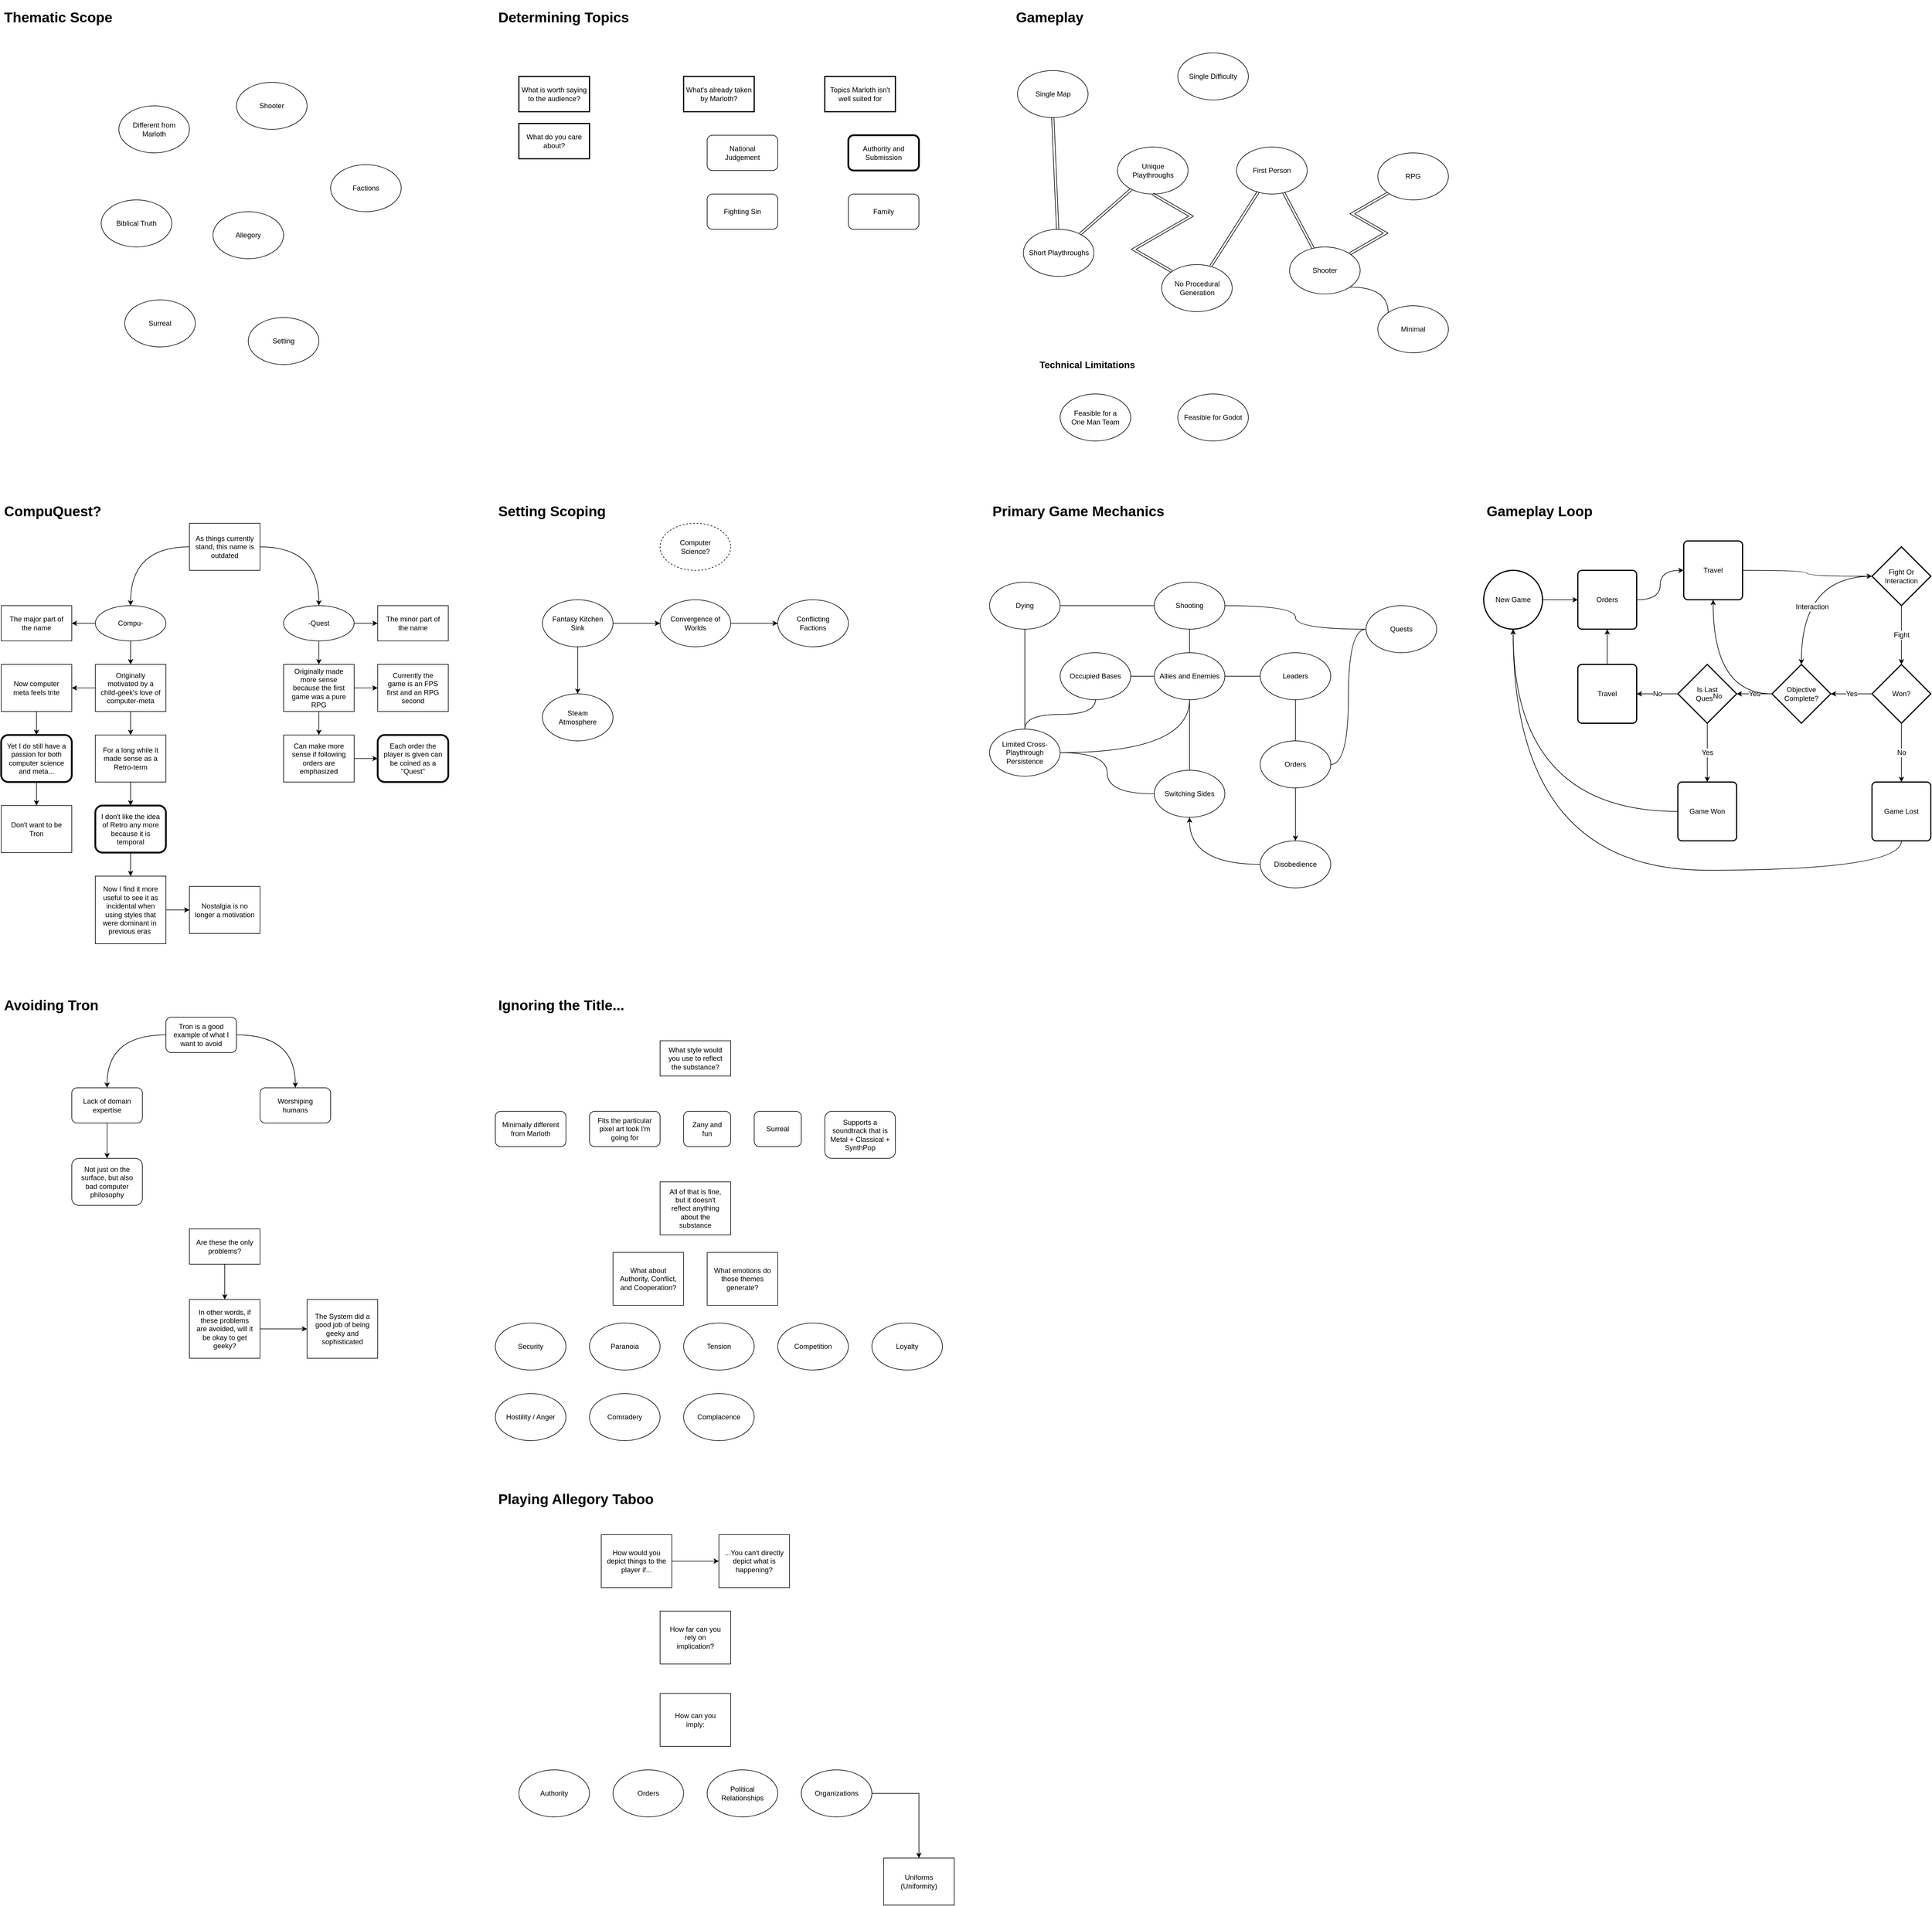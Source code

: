 <mxfile version="16.0.2" type="device" pages="2"><diagram id="3F0dIYBw_wQfBZiEPt-P" name="Scoping"><mxGraphModel dx="1102" dy="865" grid="1" gridSize="10" guides="1" tooltips="1" connect="1" arrows="1" fold="1" page="1" pageScale="1" pageWidth="840" pageHeight="840" math="0" shadow="0"><root><mxCell id="0"/><mxCell id="1" parent="0"/><mxCell id="fu7ycH9t-xLazm-9HY-n-2" value="Biblical Truth" style="ellipse;whiteSpace=wrap;html=1;" parent="1" vertex="1"><mxGeometry x="210" y="370" width="120" height="80" as="geometry"/></mxCell><mxCell id="fu7ycH9t-xLazm-9HY-n-3" value="Allegory" style="ellipse;whiteSpace=wrap;html=1;" parent="1" vertex="1"><mxGeometry x="400" y="390" width="120" height="80" as="geometry"/></mxCell><mxCell id="fu7ycH9t-xLazm-9HY-n-5" value="Shooter" style="ellipse;whiteSpace=wrap;html=1;" parent="1" vertex="1"><mxGeometry x="440" y="170" width="120" height="80" as="geometry"/></mxCell><mxCell id="fu7ycH9t-xLazm-9HY-n-6" value="Factions" style="ellipse;whiteSpace=wrap;html=1;" parent="1" vertex="1"><mxGeometry x="600" y="310" width="120" height="80" as="geometry"/></mxCell><mxCell id="fu7ycH9t-xLazm-9HY-n-7" value="Setting" style="ellipse;whiteSpace=wrap;html=1;" parent="1" vertex="1"><mxGeometry x="460" y="570" width="120" height="80" as="geometry"/></mxCell><mxCell id="fu7ycH9t-xLazm-9HY-n-8" value="Surreal" style="ellipse;whiteSpace=wrap;html=1;" parent="1" vertex="1"><mxGeometry x="250" y="540" width="120" height="80" as="geometry"/></mxCell><mxCell id="fu7ycH9t-xLazm-9HY-n-9" value="Different from&lt;br&gt;Marloth" style="ellipse;whiteSpace=wrap;html=1;labelPadding=0;" parent="1" vertex="1"><mxGeometry x="240" y="210" width="120" height="80" as="geometry"/></mxCell><mxCell id="fu7ycH9t-xLazm-9HY-n-11" value="What do you care about?" style="rounded=0;whiteSpace=wrap;html=1;strokeWidth=2;" parent="1" vertex="1"><mxGeometry x="920" y="240" width="120" height="60" as="geometry"/></mxCell><mxCell id="fu7ycH9t-xLazm-9HY-n-12" value="What is worth saying to the audience?" style="rounded=0;whiteSpace=wrap;html=1;strokeWidth=2;" parent="1" vertex="1"><mxGeometry x="920" y="160" width="120" height="60" as="geometry"/></mxCell><mxCell id="fu7ycH9t-xLazm-9HY-n-13" value="What's already taken by Marloth?" style="rounded=0;whiteSpace=wrap;html=1;strokeWidth=2;" parent="1" vertex="1"><mxGeometry x="1200" y="160" width="120" height="60" as="geometry"/></mxCell><mxCell id="fu7ycH9t-xLazm-9HY-n-14" value="National&lt;br&gt;Judgement" style="rounded=1;whiteSpace=wrap;html=1;" parent="1" vertex="1"><mxGeometry x="1240" y="260" width="120" height="60" as="geometry"/></mxCell><mxCell id="fu7ycH9t-xLazm-9HY-n-15" value="Fighting Sin" style="rounded=1;whiteSpace=wrap;html=1;" parent="1" vertex="1"><mxGeometry x="1240" y="360" width="120" height="60" as="geometry"/></mxCell><mxCell id="fu7ycH9t-xLazm-9HY-n-16" value="Topics Marloth isn't well suited for" style="rounded=0;whiteSpace=wrap;html=1;strokeWidth=2;" parent="1" vertex="1"><mxGeometry x="1440" y="160" width="120" height="60" as="geometry"/></mxCell><mxCell id="fu7ycH9t-xLazm-9HY-n-17" value="Authority and Submission" style="rounded=1;whiteSpace=wrap;html=1;strokeWidth=3;perimeterSpacing=0;glass=0;sketch=0;shadow=0;" parent="1" vertex="1"><mxGeometry x="1480" y="260" width="120" height="60" as="geometry"/></mxCell><mxCell id="fu7ycH9t-xLazm-9HY-n-18" value="Family" style="rounded=1;whiteSpace=wrap;html=1;" parent="1" vertex="1"><mxGeometry x="1480" y="360" width="120" height="60" as="geometry"/></mxCell><mxCell id="soy7HItH5__XsXb-CVak-1" value="&lt;h1&gt;Thematic Scope&lt;/h1&gt;" style="text;html=1;strokeColor=none;fillColor=none;spacing=5;spacingTop=-20;whiteSpace=wrap;overflow=hidden;rounded=0;" parent="1" vertex="1"><mxGeometry x="40" y="40" width="240" height="40" as="geometry"/></mxCell><mxCell id="soy7HItH5__XsXb-CVak-2" value="&lt;h1&gt;Determining Topics&lt;/h1&gt;" style="text;html=1;strokeColor=none;fillColor=none;spacing=5;spacingTop=-20;whiteSpace=wrap;overflow=hidden;rounded=0;" parent="1" vertex="1"><mxGeometry x="880" y="40" width="280" height="40" as="geometry"/></mxCell><mxCell id="Vc7rCkolqyGkRB-0ih9s-2" value="&lt;h1&gt;Gameplay&lt;/h1&gt;" style="text;html=1;strokeColor=none;fillColor=none;spacing=5;spacingTop=-20;whiteSpace=wrap;overflow=hidden;rounded=0;shadow=0;glass=0;labelBorderColor=none;sketch=0;fontSize=12;" parent="1" vertex="1"><mxGeometry x="1760" y="40" width="190" height="40" as="geometry"/></mxCell><mxCell id="Vc7rCkolqyGkRB-0ih9s-13" style="edgeStyle=orthogonalEdgeStyle;curved=1;rounded=0;orthogonalLoop=1;jettySize=auto;html=1;exitX=1;exitY=1;exitDx=0;exitDy=0;entryX=0;entryY=0;entryDx=0;entryDy=0;fontSize=12;endArrow=none;endFill=0;strokeColor=#000000;" parent="1" source="Vc7rCkolqyGkRB-0ih9s-3" target="Vc7rCkolqyGkRB-0ih9s-11" edge="1"><mxGeometry relative="1" as="geometry"/></mxCell><mxCell id="Vc7rCkolqyGkRB-0ih9s-3" value="Shooter" style="ellipse;whiteSpace=wrap;html=1;rounded=1;shadow=0;glass=0;labelBorderColor=none;sketch=0;fontSize=12;strokeWidth=1;" parent="1" vertex="1"><mxGeometry x="2230" y="450" width="120" height="80" as="geometry"/></mxCell><mxCell id="Vc7rCkolqyGkRB-0ih9s-22" style="shape=link;rounded=0;orthogonalLoop=1;jettySize=auto;html=1;fontSize=12;endArrow=none;endFill=0;strokeColor=default;elbow=vertical;" parent="1" source="Vc7rCkolqyGkRB-0ih9s-4" target="Vc7rCkolqyGkRB-0ih9s-3" edge="1"><mxGeometry relative="1" as="geometry"/></mxCell><mxCell id="Vc7rCkolqyGkRB-0ih9s-4" value="First Person" style="ellipse;whiteSpace=wrap;html=1;rounded=1;shadow=0;glass=0;labelBorderColor=none;sketch=0;fontSize=12;strokeWidth=1;" parent="1" vertex="1"><mxGeometry x="2140" y="280" width="120" height="80" as="geometry"/></mxCell><mxCell id="Vc7rCkolqyGkRB-0ih9s-21" style="edgeStyle=isometricEdgeStyle;shape=link;rounded=0;orthogonalLoop=1;jettySize=auto;html=1;entryX=1;entryY=0;entryDx=0;entryDy=0;fontSize=12;endArrow=none;endFill=0;strokeColor=default;exitX=0;exitY=1;exitDx=0;exitDy=0;" parent="1" source="Vc7rCkolqyGkRB-0ih9s-5" target="Vc7rCkolqyGkRB-0ih9s-3" edge="1"><mxGeometry relative="1" as="geometry"/></mxCell><mxCell id="Vc7rCkolqyGkRB-0ih9s-5" value="RPG" style="ellipse;whiteSpace=wrap;html=1;rounded=1;shadow=0;glass=0;labelBorderColor=none;sketch=0;fontSize=12;strokeWidth=1;" parent="1" vertex="1"><mxGeometry x="2380" y="290" width="120" height="80" as="geometry"/></mxCell><mxCell id="Vc7rCkolqyGkRB-0ih9s-6" value="Single Map" style="ellipse;whiteSpace=wrap;html=1;rounded=1;shadow=0;glass=0;labelBorderColor=none;sketch=0;fontSize=12;strokeWidth=1;" parent="1" vertex="1"><mxGeometry x="1767.5" y="150" width="120" height="80" as="geometry"/></mxCell><mxCell id="Vc7rCkolqyGkRB-0ih9s-7" value="Single Difficulty" style="ellipse;whiteSpace=wrap;html=1;rounded=1;shadow=0;glass=0;labelBorderColor=none;sketch=0;fontSize=12;strokeWidth=1;" parent="1" vertex="1"><mxGeometry x="2040" y="120" width="120" height="80" as="geometry"/></mxCell><mxCell id="Vc7rCkolqyGkRB-0ih9s-20" style="shape=link;rounded=0;orthogonalLoop=1;jettySize=auto;html=1;entryX=0.5;entryY=1;entryDx=0;entryDy=0;fontSize=12;endArrow=none;endFill=0;strokeColor=default;elbow=vertical;" parent="1" source="Vc7rCkolqyGkRB-0ih9s-8" target="Vc7rCkolqyGkRB-0ih9s-6" edge="1"><mxGeometry relative="1" as="geometry"/></mxCell><mxCell id="Vc7rCkolqyGkRB-0ih9s-8" value="Short Playthroughs" style="ellipse;whiteSpace=wrap;html=1;rounded=1;shadow=0;glass=0;labelBorderColor=none;sketch=0;fontSize=12;strokeWidth=1;" parent="1" vertex="1"><mxGeometry x="1777.5" y="420" width="120" height="80" as="geometry"/></mxCell><mxCell id="Vc7rCkolqyGkRB-0ih9s-23" style="edgeStyle=none;shape=link;rounded=0;orthogonalLoop=1;jettySize=auto;html=1;fontSize=12;endArrow=none;endFill=0;strokeColor=default;elbow=vertical;" parent="1" source="Vc7rCkolqyGkRB-0ih9s-9" target="Vc7rCkolqyGkRB-0ih9s-8" edge="1"><mxGeometry relative="1" as="geometry"/></mxCell><mxCell id="Vc7rCkolqyGkRB-0ih9s-9" value="Unique Playthroughs" style="ellipse;whiteSpace=wrap;html=1;rounded=1;shadow=0;glass=0;labelBorderColor=none;sketch=0;fontSize=12;strokeWidth=1;spacing=20;" parent="1" vertex="1"><mxGeometry x="1937.5" y="280" width="120" height="80" as="geometry"/></mxCell><mxCell id="Vc7rCkolqyGkRB-0ih9s-19" style="edgeStyle=isometricEdgeStyle;rounded=0;orthogonalLoop=1;jettySize=auto;html=1;exitX=0;exitY=0;exitDx=0;exitDy=0;entryX=0.5;entryY=1;entryDx=0;entryDy=0;fontSize=12;endArrow=none;endFill=0;strokeColor=default;shape=link;elbow=vertical;" parent="1" source="Vc7rCkolqyGkRB-0ih9s-10" target="Vc7rCkolqyGkRB-0ih9s-9" edge="1"><mxGeometry relative="1" as="geometry"/></mxCell><mxCell id="Vc7rCkolqyGkRB-0ih9s-26" style="shape=link;rounded=0;orthogonalLoop=1;jettySize=auto;html=1;entryX=0.308;entryY=0.95;entryDx=0;entryDy=0;fontSize=16;endArrow=none;endFill=0;strokeColor=default;entryPerimeter=0;" parent="1" source="Vc7rCkolqyGkRB-0ih9s-10" target="Vc7rCkolqyGkRB-0ih9s-4" edge="1"><mxGeometry relative="1" as="geometry"/></mxCell><mxCell id="Vc7rCkolqyGkRB-0ih9s-10" value="No Procedural Generation" style="ellipse;whiteSpace=wrap;html=1;rounded=1;shadow=0;glass=0;labelBorderColor=none;sketch=0;fontSize=12;strokeWidth=1;spacing=20;" parent="1" vertex="1"><mxGeometry x="2012.5" y="480" width="120" height="80" as="geometry"/></mxCell><mxCell id="Vc7rCkolqyGkRB-0ih9s-11" value="Minimal" style="ellipse;whiteSpace=wrap;html=1;rounded=1;shadow=0;glass=0;labelBorderColor=none;sketch=0;fontSize=12;strokeWidth=1;" parent="1" vertex="1"><mxGeometry x="2380" y="550" width="120" height="80" as="geometry"/></mxCell><mxCell id="Vc7rCkolqyGkRB-0ih9s-14" value="Feasible for a&lt;br&gt;One Man Team" style="ellipse;whiteSpace=wrap;html=1;rounded=1;shadow=0;glass=0;labelBorderColor=none;sketch=0;fontSize=12;strokeWidth=1;" parent="1" vertex="1"><mxGeometry x="1840" y="700" width="120" height="80" as="geometry"/></mxCell><mxCell id="Vc7rCkolqyGkRB-0ih9s-15" value="Feasible for Godot" style="ellipse;whiteSpace=wrap;html=1;rounded=1;shadow=0;glass=0;labelBorderColor=none;sketch=0;fontSize=12;strokeWidth=1;" parent="1" vertex="1"><mxGeometry x="2040" y="700" width="120" height="80" as="geometry"/></mxCell><mxCell id="Vc7rCkolqyGkRB-0ih9s-24" value="Technical Limitations" style="text;strokeColor=none;fillColor=none;spacing=5;spacingTop=-20;whiteSpace=wrap;overflow=hidden;rounded=0;shadow=0;glass=0;labelBorderColor=none;sketch=0;fontSize=16;verticalAlign=middle;html=1;fontStyle=1" parent="1" vertex="1"><mxGeometry x="1800" y="640" width="300" height="40" as="geometry"/></mxCell><mxCell id="2GhYi23bhVEDY-ZhKwlK-1" value="&lt;h1&gt;Primary Game Mechanics&lt;/h1&gt;" style="text;html=1;strokeColor=none;fillColor=none;spacing=5;spacingTop=-20;whiteSpace=wrap;overflow=hidden;rounded=0;shadow=0;glass=0;labelBorderColor=none;sketch=0;fontSize=12;" parent="1" vertex="1"><mxGeometry x="1720" y="880" width="350" height="40" as="geometry"/></mxCell><mxCell id="2GhYi23bhVEDY-ZhKwlK-31" style="edgeStyle=orthogonalEdgeStyle;curved=1;rounded=0;orthogonalLoop=1;jettySize=auto;html=1;exitX=1;exitY=0.5;exitDx=0;exitDy=0;fontSize=12;endArrow=none;endFill=0;strokeColor=default;" parent="1" source="2GhYi23bhVEDY-ZhKwlK-2" target="2GhYi23bhVEDY-ZhKwlK-6" edge="1"><mxGeometry relative="1" as="geometry"/></mxCell><mxCell id="2GhYi23bhVEDY-ZhKwlK-2" value="Limited Cross-Playthrough&lt;br&gt;Persistence" style="ellipse;whiteSpace=wrap;html=1;rounded=1;shadow=0;glass=0;labelBorderColor=none;sketch=0;fontSize=12;strokeWidth=1;spacing=20;" parent="1" vertex="1"><mxGeometry x="1720" y="1270" width="120" height="80" as="geometry"/></mxCell><mxCell id="2GhYi23bhVEDY-ZhKwlK-12" value="" style="edgeStyle=orthogonalEdgeStyle;curved=1;rounded=0;orthogonalLoop=1;jettySize=auto;html=1;fontSize=12;endArrow=none;endFill=0;strokeColor=default;" parent="1" source="2GhYi23bhVEDY-ZhKwlK-4" target="2GhYi23bhVEDY-ZhKwlK-5" edge="1"><mxGeometry relative="1" as="geometry"/></mxCell><mxCell id="2GhYi23bhVEDY-ZhKwlK-4" value="Shooting" style="ellipse;whiteSpace=wrap;html=1;rounded=1;shadow=0;glass=0;labelBorderColor=none;sketch=0;fontSize=12;strokeWidth=1;spacing=20;" parent="1" vertex="1"><mxGeometry x="2000" y="1020" width="120" height="80" as="geometry"/></mxCell><mxCell id="2GhYi23bhVEDY-ZhKwlK-29" style="edgeStyle=orthogonalEdgeStyle;curved=1;rounded=0;orthogonalLoop=1;jettySize=auto;html=1;fontSize=12;endArrow=none;endFill=0;strokeColor=default;" parent="1" source="2GhYi23bhVEDY-ZhKwlK-5" target="2GhYi23bhVEDY-ZhKwlK-2" edge="1"><mxGeometry relative="1" as="geometry"/></mxCell><mxCell id="2GhYi23bhVEDY-ZhKwlK-5" value="Dying" style="ellipse;whiteSpace=wrap;html=1;rounded=1;shadow=0;glass=0;labelBorderColor=none;sketch=0;fontSize=12;strokeWidth=1;spacing=20;" parent="1" vertex="1"><mxGeometry x="1720" y="1020" width="120" height="80" as="geometry"/></mxCell><mxCell id="2GhYi23bhVEDY-ZhKwlK-21" style="edgeStyle=orthogonalEdgeStyle;curved=1;rounded=0;orthogonalLoop=1;jettySize=auto;html=1;entryX=0.5;entryY=1;entryDx=0;entryDy=0;fontSize=12;endArrow=none;endFill=0;strokeColor=default;" parent="1" source="2GhYi23bhVEDY-ZhKwlK-6" target="2GhYi23bhVEDY-ZhKwlK-4" edge="1"><mxGeometry relative="1" as="geometry"/></mxCell><mxCell id="2GhYi23bhVEDY-ZhKwlK-22" style="edgeStyle=orthogonalEdgeStyle;curved=1;rounded=0;orthogonalLoop=1;jettySize=auto;html=1;fontSize=12;endArrow=none;endFill=0;strokeColor=default;" parent="1" source="2GhYi23bhVEDY-ZhKwlK-6" target="2GhYi23bhVEDY-ZhKwlK-9" edge="1"><mxGeometry relative="1" as="geometry"/></mxCell><mxCell id="2GhYi23bhVEDY-ZhKwlK-23" style="edgeStyle=orthogonalEdgeStyle;curved=1;rounded=0;orthogonalLoop=1;jettySize=auto;html=1;entryX=0.5;entryY=0;entryDx=0;entryDy=0;fontSize=12;endArrow=none;endFill=0;strokeColor=default;" parent="1" source="2GhYi23bhVEDY-ZhKwlK-6" target="2GhYi23bhVEDY-ZhKwlK-7" edge="1"><mxGeometry relative="1" as="geometry"/></mxCell><mxCell id="2GhYi23bhVEDY-ZhKwlK-24" style="edgeStyle=orthogonalEdgeStyle;curved=1;rounded=0;orthogonalLoop=1;jettySize=auto;html=1;entryX=1;entryY=0.5;entryDx=0;entryDy=0;fontSize=12;endArrow=none;endFill=0;strokeColor=default;" parent="1" source="2GhYi23bhVEDY-ZhKwlK-6" target="2GhYi23bhVEDY-ZhKwlK-10" edge="1"><mxGeometry relative="1" as="geometry"/></mxCell><mxCell id="2GhYi23bhVEDY-ZhKwlK-6" value="Allies and Enemies" style="ellipse;whiteSpace=wrap;html=1;rounded=1;shadow=0;glass=0;labelBorderColor=none;sketch=0;fontSize=12;strokeWidth=1;" parent="1" vertex="1"><mxGeometry x="2000" y="1140" width="120" height="80" as="geometry"/></mxCell><mxCell id="2GhYi23bhVEDY-ZhKwlK-14" value="" style="edgeStyle=orthogonalEdgeStyle;curved=1;rounded=0;orthogonalLoop=1;jettySize=auto;html=1;fontSize=12;endArrow=none;endFill=0;strokeColor=default;" parent="1" source="2GhYi23bhVEDY-ZhKwlK-7" target="2GhYi23bhVEDY-ZhKwlK-2" edge="1"><mxGeometry relative="1" as="geometry"/></mxCell><mxCell id="2GhYi23bhVEDY-ZhKwlK-7" value="Switching Sides" style="ellipse;whiteSpace=wrap;html=1;rounded=1;shadow=0;glass=0;labelBorderColor=none;sketch=0;fontSize=12;strokeWidth=1;" parent="1" vertex="1"><mxGeometry x="2000" y="1340" width="120" height="80" as="geometry"/></mxCell><mxCell id="2GhYi23bhVEDY-ZhKwlK-28" style="edgeStyle=orthogonalEdgeStyle;curved=1;rounded=0;orthogonalLoop=1;jettySize=auto;html=1;entryX=1;entryY=0.5;entryDx=0;entryDy=0;fontSize=12;endArrow=none;endFill=0;strokeColor=default;" parent="1" source="2GhYi23bhVEDY-ZhKwlK-8" target="2GhYi23bhVEDY-ZhKwlK-4" edge="1"><mxGeometry relative="1" as="geometry"/></mxCell><mxCell id="2GhYi23bhVEDY-ZhKwlK-30" style="edgeStyle=orthogonalEdgeStyle;curved=1;rounded=0;orthogonalLoop=1;jettySize=auto;html=1;entryX=1;entryY=0.5;entryDx=0;entryDy=0;fontSize=12;endArrow=none;endFill=0;strokeColor=default;" parent="1" source="2GhYi23bhVEDY-ZhKwlK-8" target="2GhYi23bhVEDY-ZhKwlK-17" edge="1"><mxGeometry relative="1" as="geometry"/></mxCell><mxCell id="2GhYi23bhVEDY-ZhKwlK-8" value="Quests" style="ellipse;whiteSpace=wrap;html=1;rounded=1;shadow=0;glass=0;labelBorderColor=none;sketch=0;fontSize=12;strokeWidth=1;" parent="1" vertex="1"><mxGeometry x="2360" y="1060" width="120" height="80" as="geometry"/></mxCell><mxCell id="2GhYi23bhVEDY-ZhKwlK-27" style="edgeStyle=orthogonalEdgeStyle;curved=1;rounded=0;orthogonalLoop=1;jettySize=auto;html=1;fontSize=12;endArrow=none;endFill=0;strokeColor=default;" parent="1" source="2GhYi23bhVEDY-ZhKwlK-9" target="2GhYi23bhVEDY-ZhKwlK-17" edge="1"><mxGeometry relative="1" as="geometry"/></mxCell><mxCell id="2GhYi23bhVEDY-ZhKwlK-9" value="Leaders" style="ellipse;whiteSpace=wrap;html=1;rounded=1;shadow=0;glass=0;labelBorderColor=none;sketch=0;fontSize=12;strokeWidth=1;" parent="1" vertex="1"><mxGeometry x="2180" y="1140" width="120" height="80" as="geometry"/></mxCell><mxCell id="2GhYi23bhVEDY-ZhKwlK-26" value="" style="edgeStyle=orthogonalEdgeStyle;curved=1;rounded=0;orthogonalLoop=1;jettySize=auto;html=1;fontSize=12;endArrow=none;endFill=0;strokeColor=default;" parent="1" source="2GhYi23bhVEDY-ZhKwlK-10" target="2GhYi23bhVEDY-ZhKwlK-2" edge="1"><mxGeometry relative="1" as="geometry"/></mxCell><mxCell id="2GhYi23bhVEDY-ZhKwlK-10" value="Occupied Bases" style="ellipse;whiteSpace=wrap;html=1;rounded=1;shadow=0;glass=0;labelBorderColor=none;sketch=0;fontSize=12;strokeWidth=1;" parent="1" vertex="1"><mxGeometry x="1840" y="1140" width="120" height="80" as="geometry"/></mxCell><mxCell id="2GhYi23bhVEDY-ZhKwlK-88" value="" style="edgeStyle=orthogonalEdgeStyle;curved=1;rounded=0;orthogonalLoop=1;jettySize=auto;html=1;fontSize=12;endArrow=classic;endFill=1;strokeColor=default;" parent="1" source="2GhYi23bhVEDY-ZhKwlK-17" target="2GhYi23bhVEDY-ZhKwlK-87" edge="1"><mxGeometry relative="1" as="geometry"/></mxCell><mxCell id="2GhYi23bhVEDY-ZhKwlK-17" value="Orders" style="ellipse;whiteSpace=wrap;html=1;rounded=1;shadow=0;glass=0;labelBorderColor=none;sketch=0;fontSize=12;strokeWidth=1;" parent="1" vertex="1"><mxGeometry x="2180" y="1290" width="120" height="80" as="geometry"/></mxCell><mxCell id="2GhYi23bhVEDY-ZhKwlK-33" value="&lt;h1&gt;Gameplay Loop&lt;/h1&gt;" style="text;html=1;strokeColor=none;fillColor=none;spacing=5;spacingTop=-20;whiteSpace=wrap;overflow=hidden;rounded=0;shadow=0;glass=0;labelBorderColor=none;sketch=0;fontSize=12;" parent="1" vertex="1"><mxGeometry x="2560" y="880" width="350" height="40" as="geometry"/></mxCell><mxCell id="2GhYi23bhVEDY-ZhKwlK-45" value="" style="edgeStyle=orthogonalEdgeStyle;curved=1;rounded=0;orthogonalLoop=1;jettySize=auto;html=1;fontSize=12;endArrow=classic;endFill=1;strokeColor=default;" parent="1" source="2GhYi23bhVEDY-ZhKwlK-43" target="2GhYi23bhVEDY-ZhKwlK-44" edge="1"><mxGeometry relative="1" as="geometry"/></mxCell><mxCell id="2GhYi23bhVEDY-ZhKwlK-43" value="New Game" style="strokeWidth=2;html=1;shape=mxgraph.flowchart.start_2;whiteSpace=wrap;rounded=1;shadow=0;glass=0;labelBorderColor=none;sketch=0;fontSize=12;" parent="1" vertex="1"><mxGeometry x="2560" y="1000" width="100" height="100" as="geometry"/></mxCell><mxCell id="2GhYi23bhVEDY-ZhKwlK-47" value="" style="edgeStyle=orthogonalEdgeStyle;curved=1;rounded=0;orthogonalLoop=1;jettySize=auto;html=1;fontSize=12;endArrow=classic;endFill=1;strokeColor=default;" parent="1" source="2GhYi23bhVEDY-ZhKwlK-44" target="2GhYi23bhVEDY-ZhKwlK-46" edge="1"><mxGeometry relative="1" as="geometry"/></mxCell><mxCell id="2GhYi23bhVEDY-ZhKwlK-44" value="&lt;span&gt;Orders&lt;/span&gt;" style="rounded=1;whiteSpace=wrap;html=1;absoluteArcSize=1;arcSize=14;strokeWidth=2;shadow=0;glass=0;labelBorderColor=none;sketch=0;fontSize=12;" parent="1" vertex="1"><mxGeometry x="2720" y="1000" width="100" height="100" as="geometry"/></mxCell><mxCell id="2GhYi23bhVEDY-ZhKwlK-92" value="" style="edgeStyle=orthogonalEdgeStyle;curved=1;rounded=0;orthogonalLoop=1;jettySize=auto;html=1;fontSize=12;endArrow=classic;endFill=1;strokeColor=default;" parent="1" source="2GhYi23bhVEDY-ZhKwlK-46" target="2GhYi23bhVEDY-ZhKwlK-90" edge="1"><mxGeometry relative="1" as="geometry"/></mxCell><mxCell id="2GhYi23bhVEDY-ZhKwlK-46" value="Travel" style="rounded=1;whiteSpace=wrap;html=1;absoluteArcSize=1;arcSize=14;strokeWidth=2;shadow=0;glass=0;labelBorderColor=none;sketch=0;fontSize=12;" parent="1" vertex="1"><mxGeometry x="2900" y="950" width="100" height="100" as="geometry"/></mxCell><mxCell id="2GhYi23bhVEDY-ZhKwlK-77" value="No" style="edgeStyle=orthogonalEdgeStyle;curved=1;rounded=0;orthogonalLoop=1;jettySize=auto;html=1;fontSize=12;endArrow=classic;endFill=1;strokeColor=default;" parent="1" source="2GhYi23bhVEDY-ZhKwlK-52" target="2GhYi23bhVEDY-ZhKwlK-74" edge="1"><mxGeometry relative="1" as="geometry"/></mxCell><mxCell id="2GhYi23bhVEDY-ZhKwlK-82" value="Yes" style="edgeStyle=orthogonalEdgeStyle;curved=1;rounded=0;orthogonalLoop=1;jettySize=auto;html=1;fontSize=12;endArrow=classic;endFill=1;strokeColor=default;" parent="1" source="2GhYi23bhVEDY-ZhKwlK-52" target="2GhYi23bhVEDY-ZhKwlK-79" edge="1"><mxGeometry relative="1" as="geometry"/></mxCell><mxCell id="2GhYi23bhVEDY-ZhKwlK-52" value="Won?" style="strokeWidth=2;html=1;shape=mxgraph.flowchart.decision;whiteSpace=wrap;rounded=1;shadow=0;glass=0;labelBorderColor=none;sketch=0;fontSize=12;spacing=20;" parent="1" vertex="1"><mxGeometry x="3220" y="1160" width="100" height="100" as="geometry"/></mxCell><mxCell id="2GhYi23bhVEDY-ZhKwlK-66" value="No" style="rounded=0;orthogonalLoop=1;jettySize=auto;html=1;fontSize=12;endArrow=classic;endFill=1;strokeColor=default;edgeStyle=orthogonalEdgeStyle;curved=1;" parent="1" source="2GhYi23bhVEDY-ZhKwlK-58" target="2GhYi23bhVEDY-ZhKwlK-65" edge="1"><mxGeometry relative="1" as="geometry"/></mxCell><mxCell id="2GhYi23bhVEDY-ZhKwlK-70" value="Yes" style="edgeStyle=orthogonalEdgeStyle;curved=1;rounded=0;orthogonalLoop=1;jettySize=auto;html=1;fontSize=12;endArrow=classic;endFill=1;strokeColor=default;" parent="1" source="2GhYi23bhVEDY-ZhKwlK-58" target="2GhYi23bhVEDY-ZhKwlK-68" edge="1"><mxGeometry relative="1" as="geometry"/></mxCell><mxCell id="2GhYi23bhVEDY-ZhKwlK-58" value="Is Last Quest?" style="strokeWidth=2;html=1;shape=mxgraph.flowchart.decision;whiteSpace=wrap;rounded=1;shadow=0;glass=0;labelBorderColor=none;sketch=0;fontSize=12;spacing=20;" parent="1" vertex="1"><mxGeometry x="2890" y="1160" width="100" height="100" as="geometry"/></mxCell><mxCell id="2GhYi23bhVEDY-ZhKwlK-67" value="" style="edgeStyle=orthogonalEdgeStyle;curved=1;rounded=0;orthogonalLoop=1;jettySize=auto;html=1;fontSize=12;endArrow=classic;endFill=1;strokeColor=default;" parent="1" source="2GhYi23bhVEDY-ZhKwlK-65" target="2GhYi23bhVEDY-ZhKwlK-44" edge="1"><mxGeometry relative="1" as="geometry"/></mxCell><mxCell id="2GhYi23bhVEDY-ZhKwlK-65" value="Travel" style="rounded=1;whiteSpace=wrap;html=1;absoluteArcSize=1;arcSize=14;strokeWidth=2;shadow=0;glass=0;labelBorderColor=none;sketch=0;fontSize=12;" parent="1" vertex="1"><mxGeometry x="2720" y="1160" width="100" height="100" as="geometry"/></mxCell><mxCell id="2GhYi23bhVEDY-ZhKwlK-71" style="edgeStyle=orthogonalEdgeStyle;curved=1;rounded=0;orthogonalLoop=1;jettySize=auto;html=1;entryX=0.5;entryY=1;entryDx=0;entryDy=0;entryPerimeter=0;fontSize=12;endArrow=classic;endFill=1;strokeColor=default;" parent="1" source="2GhYi23bhVEDY-ZhKwlK-68" target="2GhYi23bhVEDY-ZhKwlK-43" edge="1"><mxGeometry relative="1" as="geometry"/></mxCell><mxCell id="2GhYi23bhVEDY-ZhKwlK-68" value="Game Won" style="rounded=1;whiteSpace=wrap;html=1;absoluteArcSize=1;arcSize=14;strokeWidth=2;shadow=0;glass=0;labelBorderColor=none;sketch=0;fontSize=12;" parent="1" vertex="1"><mxGeometry x="2890" y="1360" width="100" height="100" as="geometry"/></mxCell><mxCell id="2GhYi23bhVEDY-ZhKwlK-86" style="edgeStyle=orthogonalEdgeStyle;curved=1;rounded=0;orthogonalLoop=1;jettySize=auto;html=1;fontSize=12;endArrow=classic;endFill=1;strokeColor=default;" parent="1" source="2GhYi23bhVEDY-ZhKwlK-74" target="2GhYi23bhVEDY-ZhKwlK-43" edge="1"><mxGeometry relative="1" as="geometry"><Array as="points"><mxPoint x="3270" y="1510"/><mxPoint x="2610" y="1510"/></Array></mxGeometry></mxCell><mxCell id="2GhYi23bhVEDY-ZhKwlK-74" value="Game Lost" style="rounded=1;whiteSpace=wrap;html=1;absoluteArcSize=1;arcSize=14;strokeWidth=2;shadow=0;glass=0;labelBorderColor=none;sketch=0;fontSize=12;" parent="1" vertex="1"><mxGeometry x="3220" y="1360" width="100" height="100" as="geometry"/></mxCell><mxCell id="2GhYi23bhVEDY-ZhKwlK-83" value="Yes" style="edgeStyle=orthogonalEdgeStyle;curved=1;rounded=0;orthogonalLoop=1;jettySize=auto;html=1;fontSize=12;endArrow=classic;endFill=1;strokeColor=default;" parent="1" source="2GhYi23bhVEDY-ZhKwlK-79" target="2GhYi23bhVEDY-ZhKwlK-58" edge="1"><mxGeometry relative="1" as="geometry"/></mxCell><mxCell id="2GhYi23bhVEDY-ZhKwlK-84" style="edgeStyle=orthogonalEdgeStyle;curved=1;rounded=0;orthogonalLoop=1;jettySize=auto;html=1;entryX=0.5;entryY=1;entryDx=0;entryDy=0;fontSize=12;endArrow=classic;endFill=1;strokeColor=default;" parent="1" source="2GhYi23bhVEDY-ZhKwlK-79" target="2GhYi23bhVEDY-ZhKwlK-46" edge="1"><mxGeometry relative="1" as="geometry"/></mxCell><mxCell id="2GhYi23bhVEDY-ZhKwlK-85" value="No" style="edgeLabel;html=1;align=center;verticalAlign=middle;resizable=0;points=[];fontSize=12;" parent="2GhYi23bhVEDY-ZhKwlK-84" vertex="1" connectable="0"><mxGeometry x="-0.28" y="4" relative="1" as="geometry"><mxPoint as="offset"/></mxGeometry></mxCell><mxCell id="2GhYi23bhVEDY-ZhKwlK-79" value="Objective Complete?" style="strokeWidth=2;html=1;shape=mxgraph.flowchart.decision;whiteSpace=wrap;rounded=1;shadow=0;glass=0;labelBorderColor=none;sketch=0;fontSize=12;spacing=20;" parent="1" vertex="1"><mxGeometry x="3050" y="1160" width="100" height="100" as="geometry"/></mxCell><mxCell id="2GhYi23bhVEDY-ZhKwlK-89" style="edgeStyle=orthogonalEdgeStyle;curved=1;rounded=0;orthogonalLoop=1;jettySize=auto;html=1;entryX=0.5;entryY=1;entryDx=0;entryDy=0;fontSize=12;endArrow=classic;endFill=1;strokeColor=default;" parent="1" source="2GhYi23bhVEDY-ZhKwlK-87" target="2GhYi23bhVEDY-ZhKwlK-7" edge="1"><mxGeometry relative="1" as="geometry"/></mxCell><mxCell id="2GhYi23bhVEDY-ZhKwlK-87" value="Disobedience" style="ellipse;whiteSpace=wrap;html=1;rounded=1;shadow=0;glass=0;labelBorderColor=none;sketch=0;fontSize=12;strokeWidth=1;" parent="1" vertex="1"><mxGeometry x="2180" y="1460" width="120" height="80" as="geometry"/></mxCell><mxCell id="2GhYi23bhVEDY-ZhKwlK-91" value="Fight" style="edgeStyle=orthogonalEdgeStyle;curved=1;rounded=0;orthogonalLoop=1;jettySize=auto;html=1;fontSize=12;endArrow=classic;endFill=1;strokeColor=default;" parent="1" source="2GhYi23bhVEDY-ZhKwlK-90" target="2GhYi23bhVEDY-ZhKwlK-52" edge="1"><mxGeometry relative="1" as="geometry"/></mxCell><mxCell id="2GhYi23bhVEDY-ZhKwlK-94" style="edgeStyle=orthogonalEdgeStyle;curved=1;rounded=0;orthogonalLoop=1;jettySize=auto;html=1;entryX=0.5;entryY=0;entryDx=0;entryDy=0;entryPerimeter=0;fontSize=12;endArrow=classic;endFill=1;strokeColor=default;" parent="1" source="2GhYi23bhVEDY-ZhKwlK-90" target="2GhYi23bhVEDY-ZhKwlK-79" edge="1"><mxGeometry relative="1" as="geometry"/></mxCell><mxCell id="2GhYi23bhVEDY-ZhKwlK-95" value="Interaction" style="edgeLabel;html=1;align=center;verticalAlign=middle;resizable=0;points=[];fontSize=12;" parent="2GhYi23bhVEDY-ZhKwlK-94" vertex="1" connectable="0"><mxGeometry x="0.274" y="18" relative="1" as="geometry"><mxPoint as="offset"/></mxGeometry></mxCell><mxCell id="2GhYi23bhVEDY-ZhKwlK-90" value="Fight Or&lt;br&gt;Interaction" style="strokeWidth=2;html=1;shape=mxgraph.flowchart.decision;whiteSpace=wrap;rounded=1;shadow=0;glass=0;labelBorderColor=none;sketch=0;fontSize=12;spacing=20;" parent="1" vertex="1"><mxGeometry x="3220" y="960" width="100" height="100" as="geometry"/></mxCell><mxCell id="mNqMNzwU5-3kDSwNYQai-1" value="&lt;h1&gt;CompuQuest?&lt;/h1&gt;" style="text;html=1;strokeColor=none;fillColor=none;spacing=5;spacingTop=-20;whiteSpace=wrap;overflow=hidden;rounded=0;" parent="1" vertex="1"><mxGeometry x="40" y="880" width="190" height="40" as="geometry"/></mxCell><mxCell id="mNqMNzwU5-3kDSwNYQai-5" value="" style="edgeStyle=orthogonalEdgeStyle;rounded=0;orthogonalLoop=1;jettySize=auto;html=1;curved=1;" parent="1" source="mNqMNzwU5-3kDSwNYQai-2" target="mNqMNzwU5-3kDSwNYQai-4" edge="1"><mxGeometry relative="1" as="geometry"/></mxCell><mxCell id="mNqMNzwU5-3kDSwNYQai-8" style="edgeStyle=orthogonalEdgeStyle;rounded=0;orthogonalLoop=1;jettySize=auto;html=1;entryX=0.5;entryY=0;entryDx=0;entryDy=0;curved=1;" parent="1" source="mNqMNzwU5-3kDSwNYQai-2" target="mNqMNzwU5-3kDSwNYQai-6" edge="1"><mxGeometry relative="1" as="geometry"/></mxCell><mxCell id="mNqMNzwU5-3kDSwNYQai-2" value="As things currently stand, this name is outdated" style="rounded=0;whiteSpace=wrap;html=1;spacing=10;" parent="1" vertex="1"><mxGeometry x="360" y="920" width="120" height="80" as="geometry"/></mxCell><mxCell id="mNqMNzwU5-3kDSwNYQai-10" value="" style="edgeStyle=orthogonalEdgeStyle;curved=1;rounded=0;orthogonalLoop=1;jettySize=auto;html=1;" parent="1" source="mNqMNzwU5-3kDSwNYQai-4" target="mNqMNzwU5-3kDSwNYQai-9" edge="1"><mxGeometry relative="1" as="geometry"/></mxCell><mxCell id="mNqMNzwU5-3kDSwNYQai-20" value="" style="edgeStyle=orthogonalEdgeStyle;curved=1;rounded=0;orthogonalLoop=1;jettySize=auto;html=1;" parent="1" source="mNqMNzwU5-3kDSwNYQai-4" target="mNqMNzwU5-3kDSwNYQai-19" edge="1"><mxGeometry relative="1" as="geometry"/></mxCell><mxCell id="mNqMNzwU5-3kDSwNYQai-4" value="Compu-" style="ellipse;whiteSpace=wrap;html=1;fontFamily=Helvetica;fontSize=12;fontColor=rgb(0, 0, 0);align=center;strokeColor=rgb(0, 0, 0);fillColor=rgb(255, 255, 255);" parent="1" vertex="1"><mxGeometry x="200" y="1060" width="120" height="60" as="geometry"/></mxCell><mxCell id="mNqMNzwU5-3kDSwNYQai-18" value="" style="edgeStyle=orthogonalEdgeStyle;curved=1;rounded=0;orthogonalLoop=1;jettySize=auto;html=1;" parent="1" source="mNqMNzwU5-3kDSwNYQai-6" target="mNqMNzwU5-3kDSwNYQai-17" edge="1"><mxGeometry relative="1" as="geometry"/></mxCell><mxCell id="mNqMNzwU5-3kDSwNYQai-22" value="" style="edgeStyle=orthogonalEdgeStyle;curved=1;rounded=0;orthogonalLoop=1;jettySize=auto;html=1;" parent="1" source="mNqMNzwU5-3kDSwNYQai-6" target="mNqMNzwU5-3kDSwNYQai-21" edge="1"><mxGeometry relative="1" as="geometry"/></mxCell><mxCell id="mNqMNzwU5-3kDSwNYQai-6" value="-Quest" style="ellipse;whiteSpace=wrap;html=1;fontFamily=Helvetica;fontSize=12;fontColor=rgb(0, 0, 0);align=center;strokeColor=rgb(0, 0, 0);fillColor=rgb(255, 255, 255);" parent="1" vertex="1"><mxGeometry x="520" y="1060" width="120" height="60" as="geometry"/></mxCell><mxCell id="mNqMNzwU5-3kDSwNYQai-12" value="" style="edgeStyle=orthogonalEdgeStyle;curved=1;rounded=0;orthogonalLoop=1;jettySize=auto;html=1;" parent="1" source="mNqMNzwU5-3kDSwNYQai-9" target="mNqMNzwU5-3kDSwNYQai-11" edge="1"><mxGeometry relative="1" as="geometry"/></mxCell><mxCell id="mNqMNzwU5-3kDSwNYQai-27" value="" style="edgeStyle=orthogonalEdgeStyle;curved=1;rounded=0;orthogonalLoop=1;jettySize=auto;html=1;" parent="1" source="mNqMNzwU5-3kDSwNYQai-9" target="mNqMNzwU5-3kDSwNYQai-25" edge="1"><mxGeometry relative="1" as="geometry"/></mxCell><mxCell id="mNqMNzwU5-3kDSwNYQai-9" value="Originally motivated by a child-geek's love of computer-meta" style="rounded=0;whiteSpace=wrap;html=1;spacing=10;" parent="1" vertex="1"><mxGeometry x="200" y="1160" width="120" height="80" as="geometry"/></mxCell><mxCell id="mNqMNzwU5-3kDSwNYQai-14" value="" style="edgeStyle=orthogonalEdgeStyle;curved=1;rounded=0;orthogonalLoop=1;jettySize=auto;html=1;" parent="1" source="mNqMNzwU5-3kDSwNYQai-11" target="mNqMNzwU5-3kDSwNYQai-13" edge="1"><mxGeometry relative="1" as="geometry"/></mxCell><mxCell id="mNqMNzwU5-3kDSwNYQai-11" value="Now computer meta feels trite" style="rounded=0;whiteSpace=wrap;html=1;spacing=10;" parent="1" vertex="1"><mxGeometry x="40" y="1160" width="120" height="80" as="geometry"/></mxCell><mxCell id="mNqMNzwU5-3kDSwNYQai-52" value="" style="edgeStyle=orthogonalEdgeStyle;curved=1;rounded=0;orthogonalLoop=1;jettySize=auto;html=1;fontFamily=Helvetica;fontSize=12;fontColor=default;" parent="1" source="mNqMNzwU5-3kDSwNYQai-13" target="mNqMNzwU5-3kDSwNYQai-51" edge="1"><mxGeometry relative="1" as="geometry"/></mxCell><mxCell id="mNqMNzwU5-3kDSwNYQai-13" value="Yet I do still have a passion for both computer science and meta..." style="rounded=1;whiteSpace=wrap;html=1;fontFamily=Helvetica;fontSize=12;fontColor=rgb(0, 0, 0);align=center;strokeColor=rgb(0, 0, 0);strokeWidth=3;fillColor=rgb(255, 255, 255);spacing=10;" parent="1" vertex="1"><mxGeometry x="40" y="1280" width="120" height="80" as="geometry"/></mxCell><mxCell id="mNqMNzwU5-3kDSwNYQai-17" value="The minor part of the name" style="rounded=0;whiteSpace=wrap;html=1;spacing=10;" parent="1" vertex="1"><mxGeometry x="680" y="1060" width="120" height="60" as="geometry"/></mxCell><mxCell id="mNqMNzwU5-3kDSwNYQai-19" value="The major part of the name" style="rounded=0;whiteSpace=wrap;html=1;spacing=10;" parent="1" vertex="1"><mxGeometry x="40" y="1060" width="120" height="60" as="geometry"/></mxCell><mxCell id="mNqMNzwU5-3kDSwNYQai-24" value="" style="edgeStyle=orthogonalEdgeStyle;curved=1;rounded=0;orthogonalLoop=1;jettySize=auto;html=1;" parent="1" source="mNqMNzwU5-3kDSwNYQai-21" target="mNqMNzwU5-3kDSwNYQai-23" edge="1"><mxGeometry relative="1" as="geometry"/></mxCell><mxCell id="mNqMNzwU5-3kDSwNYQai-40" value="" style="edgeStyle=orthogonalEdgeStyle;curved=1;rounded=0;orthogonalLoop=1;jettySize=auto;html=1;" parent="1" source="mNqMNzwU5-3kDSwNYQai-21" target="mNqMNzwU5-3kDSwNYQai-39" edge="1"><mxGeometry relative="1" as="geometry"/></mxCell><mxCell id="mNqMNzwU5-3kDSwNYQai-21" value="Originally made more sense because the first game was a pure RPG" style="rounded=0;whiteSpace=wrap;html=1;spacing=10;" parent="1" vertex="1"><mxGeometry x="520" y="1160" width="120" height="80" as="geometry"/></mxCell><mxCell id="mNqMNzwU5-3kDSwNYQai-23" value="Currently the game is an FPS first and an RPG second" style="rounded=0;whiteSpace=wrap;html=1;spacing=10;" parent="1" vertex="1"><mxGeometry x="680" y="1160" width="120" height="80" as="geometry"/></mxCell><mxCell id="mNqMNzwU5-3kDSwNYQai-29" value="" style="edgeStyle=orthogonalEdgeStyle;curved=1;rounded=0;orthogonalLoop=1;jettySize=auto;html=1;" parent="1" source="mNqMNzwU5-3kDSwNYQai-25" target="mNqMNzwU5-3kDSwNYQai-28" edge="1"><mxGeometry relative="1" as="geometry"/></mxCell><mxCell id="mNqMNzwU5-3kDSwNYQai-25" value="For a long while it made sense as a Retro-term" style="rounded=0;whiteSpace=wrap;html=1;spacing=10;" parent="1" vertex="1"><mxGeometry x="200" y="1280" width="120" height="80" as="geometry"/></mxCell><mxCell id="mNqMNzwU5-3kDSwNYQai-31" value="" style="edgeStyle=orthogonalEdgeStyle;curved=1;rounded=0;orthogonalLoop=1;jettySize=auto;html=1;" parent="1" source="mNqMNzwU5-3kDSwNYQai-28" target="mNqMNzwU5-3kDSwNYQai-30" edge="1"><mxGeometry relative="1" as="geometry"/></mxCell><mxCell id="mNqMNzwU5-3kDSwNYQai-28" value="I don't like the idea of Retro any more because it is temporal" style="rounded=1;whiteSpace=wrap;html=1;fontFamily=Helvetica;fontSize=12;fontColor=rgb(0, 0, 0);align=center;strokeColor=rgb(0, 0, 0);strokeWidth=3;fillColor=rgb(255, 255, 255);spacing=10;" parent="1" vertex="1"><mxGeometry x="200" y="1400" width="120" height="80" as="geometry"/></mxCell><mxCell id="mNqMNzwU5-3kDSwNYQai-33" value="" style="edgeStyle=orthogonalEdgeStyle;curved=1;rounded=0;orthogonalLoop=1;jettySize=auto;html=1;" parent="1" source="mNqMNzwU5-3kDSwNYQai-30" target="mNqMNzwU5-3kDSwNYQai-32" edge="1"><mxGeometry relative="1" as="geometry"/></mxCell><mxCell id="mNqMNzwU5-3kDSwNYQai-30" value="Now I find it more useful to see it as incidental when using styles that were dominant in&amp;nbsp; previous eras&amp;nbsp;" style="rounded=0;whiteSpace=wrap;html=1;spacing=10;" parent="1" vertex="1"><mxGeometry x="200" y="1520" width="120" height="115" as="geometry"/></mxCell><mxCell id="mNqMNzwU5-3kDSwNYQai-32" value="Nostalgia is no longer a motivation" style="rounded=0;whiteSpace=wrap;html=1;spacing=10;" parent="1" vertex="1"><mxGeometry x="360" y="1537.5" width="120" height="80" as="geometry"/></mxCell><mxCell id="mNqMNzwU5-3kDSwNYQai-34" value="&lt;h1&gt;Setting Scoping&lt;/h1&gt;" style="text;html=1;strokeColor=none;fillColor=none;spacing=5;spacingTop=-20;whiteSpace=wrap;overflow=hidden;rounded=0;" parent="1" vertex="1"><mxGeometry x="880" y="880" width="280" height="40" as="geometry"/></mxCell><mxCell id="mNqMNzwU5-3kDSwNYQai-42" value="" style="edgeStyle=orthogonalEdgeStyle;curved=1;rounded=0;orthogonalLoop=1;jettySize=auto;html=1;" parent="1" source="mNqMNzwU5-3kDSwNYQai-39" target="mNqMNzwU5-3kDSwNYQai-41" edge="1"><mxGeometry relative="1" as="geometry"/></mxCell><mxCell id="mNqMNzwU5-3kDSwNYQai-39" value="Can make more sense if following orders are emphasized" style="rounded=0;whiteSpace=wrap;html=1;spacing=10;" parent="1" vertex="1"><mxGeometry x="520" y="1280" width="120" height="80" as="geometry"/></mxCell><mxCell id="mNqMNzwU5-3kDSwNYQai-41" value="Each order the player is given can be coined as a &quot;Quest&quot;" style="rounded=1;whiteSpace=wrap;html=1;fontFamily=Helvetica;fontSize=12;fontColor=rgb(0, 0, 0);align=center;strokeColor=rgb(0, 0, 0);strokeWidth=3;fillColor=rgb(255, 255, 255);spacing=10;" parent="1" vertex="1"><mxGeometry x="680" y="1280" width="120" height="80" as="geometry"/></mxCell><mxCell id="mNqMNzwU5-3kDSwNYQai-45" value="" style="edgeStyle=orthogonalEdgeStyle;curved=1;rounded=0;orthogonalLoop=1;jettySize=auto;html=1;fontFamily=Helvetica;fontSize=12;fontColor=default;" parent="1" source="mNqMNzwU5-3kDSwNYQai-43" target="mNqMNzwU5-3kDSwNYQai-44" edge="1"><mxGeometry relative="1" as="geometry"/></mxCell><mxCell id="mNqMNzwU5-3kDSwNYQai-47" value="" style="edgeStyle=orthogonalEdgeStyle;curved=1;rounded=0;orthogonalLoop=1;jettySize=auto;html=1;fontFamily=Helvetica;fontSize=12;fontColor=default;" parent="1" source="mNqMNzwU5-3kDSwNYQai-43" target="mNqMNzwU5-3kDSwNYQai-46" edge="1"><mxGeometry relative="1" as="geometry"/></mxCell><UserObject label="Fantasy Kitchen Sink" link="https://tvtropes.org/pmwiki/pmwiki.php/Main/FantasyKitchenSink" id="mNqMNzwU5-3kDSwNYQai-43"><mxCell style="ellipse;whiteSpace=wrap;html=1;strokeWidth=1;spacing=10;" parent="1" vertex="1"><mxGeometry x="960" y="1050" width="120" height="80" as="geometry"/></mxCell></UserObject><UserObject label="Steam Atmosphere" id="mNqMNzwU5-3kDSwNYQai-44"><mxCell style="ellipse;whiteSpace=wrap;html=1;strokeWidth=1;spacing=10;" parent="1" vertex="1"><mxGeometry x="960" y="1210" width="120" height="80" as="geometry"/></mxCell></UserObject><mxCell id="mNqMNzwU5-3kDSwNYQai-49" value="" style="edgeStyle=orthogonalEdgeStyle;curved=1;rounded=0;orthogonalLoop=1;jettySize=auto;html=1;fontFamily=Helvetica;fontSize=12;fontColor=default;" parent="1" source="mNqMNzwU5-3kDSwNYQai-46" target="mNqMNzwU5-3kDSwNYQai-48" edge="1"><mxGeometry relative="1" as="geometry"/></mxCell><UserObject label="Convergence of Worlds" id="mNqMNzwU5-3kDSwNYQai-46"><mxCell style="ellipse;whiteSpace=wrap;html=1;strokeWidth=1;spacing=10;" parent="1" vertex="1"><mxGeometry x="1160" y="1050" width="120" height="80" as="geometry"/></mxCell></UserObject><UserObject label="Conflicting Factions" id="mNqMNzwU5-3kDSwNYQai-48"><mxCell style="ellipse;whiteSpace=wrap;html=1;strokeWidth=1;spacing=10;" parent="1" vertex="1"><mxGeometry x="1360" y="1050" width="120" height="80" as="geometry"/></mxCell></UserObject><UserObject label="Computer Science?" id="mNqMNzwU5-3kDSwNYQai-50"><mxCell style="ellipse;whiteSpace=wrap;html=1;strokeWidth=1;spacing=10;dashed=1;" parent="1" vertex="1"><mxGeometry x="1160" y="920" width="120" height="80" as="geometry"/></mxCell></UserObject><mxCell id="mNqMNzwU5-3kDSwNYQai-51" value="Don't want to be Tron" style="rounded=0;whiteSpace=wrap;html=1;fontFamily=Helvetica;fontSize=12;fontColor=rgb(0, 0, 0);align=center;strokeColor=rgb(0, 0, 0);strokeWidth=1;fillColor=rgb(255, 255, 255);spacing=10;" parent="1" vertex="1"><mxGeometry x="40" y="1400" width="120" height="80" as="geometry"/></mxCell><mxCell id="mNqMNzwU5-3kDSwNYQai-53" value="&lt;h1&gt;Avoiding Tron&lt;/h1&gt;" style="text;html=1;strokeColor=none;fillColor=none;spacing=5;spacingTop=-20;whiteSpace=wrap;overflow=hidden;rounded=0;" parent="1" vertex="1"><mxGeometry x="40" y="1720" width="190" height="40" as="geometry"/></mxCell><mxCell id="mNqMNzwU5-3kDSwNYQai-56" value="" style="edgeStyle=orthogonalEdgeStyle;curved=1;rounded=0;orthogonalLoop=1;jettySize=auto;html=1;fontFamily=Helvetica;fontSize=12;fontColor=rgb(0, 0, 0);" parent="1" source="mNqMNzwU5-3kDSwNYQai-54" target="mNqMNzwU5-3kDSwNYQai-55" edge="1"><mxGeometry relative="1" as="geometry"/></mxCell><mxCell id="mNqMNzwU5-3kDSwNYQai-58" style="edgeStyle=orthogonalEdgeStyle;curved=1;rounded=0;orthogonalLoop=1;jettySize=auto;html=1;fontFamily=Helvetica;fontSize=12;fontColor=rgb(0, 0, 0);" parent="1" source="mNqMNzwU5-3kDSwNYQai-54" target="mNqMNzwU5-3kDSwNYQai-57" edge="1"><mxGeometry relative="1" as="geometry"/></mxCell><mxCell id="mNqMNzwU5-3kDSwNYQai-54" value="Tron is a good example of what I want to avoid" style="rounded=1;whiteSpace=wrap;html=1;fontFamily=Helvetica;fontSize=12;fontColor=rgb(0, 0, 0);strokeColor=rgb(0, 0, 0);strokeWidth=1;fillColor=rgb(255, 255, 255);spacing=10;" parent="1" vertex="1"><mxGeometry x="320" y="1760" width="120" height="60" as="geometry"/></mxCell><mxCell id="mNqMNzwU5-3kDSwNYQai-60" value="" style="edgeStyle=orthogonalEdgeStyle;curved=1;rounded=0;orthogonalLoop=1;jettySize=auto;html=1;fontFamily=Helvetica;fontSize=12;fontColor=rgb(0, 0, 0);" parent="1" source="mNqMNzwU5-3kDSwNYQai-55" target="mNqMNzwU5-3kDSwNYQai-59" edge="1"><mxGeometry relative="1" as="geometry"/></mxCell><mxCell id="mNqMNzwU5-3kDSwNYQai-55" value="Lack of domain expertise" style="rounded=1;whiteSpace=wrap;html=1;fontFamily=Helvetica;fontSize=12;fontColor=rgb(0, 0, 0);strokeColor=rgb(0, 0, 0);strokeWidth=1;fillColor=rgb(255, 255, 255);spacing=10;" parent="1" vertex="1"><mxGeometry x="160" y="1880" width="120" height="60" as="geometry"/></mxCell><mxCell id="mNqMNzwU5-3kDSwNYQai-57" value="Worshiping humans" style="rounded=1;whiteSpace=wrap;html=1;fontFamily=Helvetica;fontSize=12;fontColor=rgb(0, 0, 0);strokeColor=rgb(0, 0, 0);strokeWidth=1;fillColor=rgb(255, 255, 255);spacing=10;" parent="1" vertex="1"><mxGeometry x="480" y="1880" width="120" height="60" as="geometry"/></mxCell><mxCell id="mNqMNzwU5-3kDSwNYQai-59" value="Not just on the surface, but also bad computer philosophy" style="rounded=1;whiteSpace=wrap;html=1;fontFamily=Helvetica;fontSize=12;fontColor=rgb(0, 0, 0);strokeColor=rgb(0, 0, 0);strokeWidth=1;fillColor=rgb(255, 255, 255);spacing=10;" parent="1" vertex="1"><mxGeometry x="160" y="2000" width="120" height="80" as="geometry"/></mxCell><mxCell id="mNqMNzwU5-3kDSwNYQai-63" value="" style="edgeStyle=orthogonalEdgeStyle;curved=1;rounded=0;orthogonalLoop=1;jettySize=auto;html=1;fontFamily=Helvetica;fontSize=12;fontColor=rgb(0, 0, 0);" parent="1" source="mNqMNzwU5-3kDSwNYQai-61" target="mNqMNzwU5-3kDSwNYQai-62" edge="1"><mxGeometry relative="1" as="geometry"/></mxCell><mxCell id="mNqMNzwU5-3kDSwNYQai-61" value="Are these the only problems?" style="rounded=0;whiteSpace=wrap;html=1;fontFamily=Helvetica;fontSize=12;fontColor=rgb(0, 0, 0);strokeColor=rgb(0, 0, 0);strokeWidth=1;fillColor=rgb(255, 255, 255);spacing=10;" parent="1" vertex="1"><mxGeometry x="360" y="2120" width="120" height="60" as="geometry"/></mxCell><mxCell id="mNqMNzwU5-3kDSwNYQai-65" value="" style="edgeStyle=orthogonalEdgeStyle;curved=1;rounded=0;orthogonalLoop=1;jettySize=auto;html=1;fontFamily=Helvetica;fontSize=12;fontColor=rgb(0, 0, 0);" parent="1" source="mNqMNzwU5-3kDSwNYQai-62" target="mNqMNzwU5-3kDSwNYQai-64" edge="1"><mxGeometry relative="1" as="geometry"/></mxCell><mxCell id="mNqMNzwU5-3kDSwNYQai-62" value="In other words, if these problems are avoided, will it be okay to get geeky?" style="rounded=0;whiteSpace=wrap;html=1;fontFamily=Helvetica;fontSize=12;fontColor=rgb(0, 0, 0);strokeColor=rgb(0, 0, 0);strokeWidth=1;fillColor=rgb(255, 255, 255);spacing=10;" parent="1" vertex="1"><mxGeometry x="360" y="2240" width="120" height="100" as="geometry"/></mxCell><mxCell id="mNqMNzwU5-3kDSwNYQai-64" value="The System did a good job of being geeky and sophisticated" style="rounded=0;whiteSpace=wrap;html=1;fontFamily=Helvetica;fontSize=12;fontColor=rgb(0, 0, 0);strokeColor=rgb(0, 0, 0);strokeWidth=1;fillColor=rgb(255, 255, 255);spacing=10;" parent="1" vertex="1"><mxGeometry x="560" y="2240" width="120" height="100" as="geometry"/></mxCell><mxCell id="-QppGNwW7v5lJNm3r-DW-1" value="&lt;h1&gt;Ignoring the Title...&lt;/h1&gt;" style="text;html=1;strokeColor=none;fillColor=none;spacing=5;spacingTop=-20;whiteSpace=wrap;overflow=hidden;rounded=0;" vertex="1" parent="1"><mxGeometry x="880" y="1720" width="250" height="40" as="geometry"/></mxCell><mxCell id="-QppGNwW7v5lJNm3r-DW-2" value="What style would you use to reflect the substance?" style="rounded=0;whiteSpace=wrap;html=1;fontFamily=Helvetica;fontSize=12;fontColor=rgb(0, 0, 0);align=center;strokeColor=rgb(0, 0, 0);fillColor=rgb(255, 255, 255);spacing=10;" vertex="1" parent="1"><mxGeometry x="1160" y="1800" width="120" height="60" as="geometry"/></mxCell><mxCell id="-QppGNwW7v5lJNm3r-DW-3" value="Minimally different from Marloth" style="rounded=1;whiteSpace=wrap;html=1;spacing=10;" vertex="1" parent="1"><mxGeometry x="880" y="1920" width="120" height="60" as="geometry"/></mxCell><mxCell id="-QppGNwW7v5lJNm3r-DW-4" value="Fits the particular pixel art look I'm going for" style="rounded=1;whiteSpace=wrap;html=1;spacing=10;" vertex="1" parent="1"><mxGeometry x="1040" y="1920" width="120" height="60" as="geometry"/></mxCell><mxCell id="-QppGNwW7v5lJNm3r-DW-5" value="Zany and fun" style="rounded=1;whiteSpace=wrap;html=1;spacing=10;" vertex="1" parent="1"><mxGeometry x="1200" y="1920" width="80" height="60" as="geometry"/></mxCell><mxCell id="-QppGNwW7v5lJNm3r-DW-6" value="Surreal" style="rounded=1;whiteSpace=wrap;html=1;spacing=10;" vertex="1" parent="1"><mxGeometry x="1320" y="1920" width="80" height="60" as="geometry"/></mxCell><mxCell id="-QppGNwW7v5lJNm3r-DW-7" value="Supports a soundtrack that is Metal + Classical + SynthPop" style="rounded=1;whiteSpace=wrap;html=1;spacing=10;" vertex="1" parent="1"><mxGeometry x="1440" y="1920" width="120" height="80" as="geometry"/></mxCell><mxCell id="-QppGNwW7v5lJNm3r-DW-8" value="All of that is fine, but it doesn't reflect anything about the substance" style="rounded=0;whiteSpace=wrap;html=1;fontFamily=Helvetica;fontSize=12;fontColor=rgb(0, 0, 0);align=center;strokeColor=rgb(0, 0, 0);fillColor=rgb(255, 255, 255);spacing=10;" vertex="1" parent="1"><mxGeometry x="1160" y="2040" width="120" height="90" as="geometry"/></mxCell><mxCell id="-QppGNwW7v5lJNm3r-DW-9" value="What about Authority, Conflict, and Cooperation?" style="rounded=0;whiteSpace=wrap;html=1;fontFamily=Helvetica;fontSize=12;fontColor=rgb(0, 0, 0);align=center;strokeColor=rgb(0, 0, 0);fillColor=rgb(255, 255, 255);spacing=10;" vertex="1" parent="1"><mxGeometry x="1080" y="2160" width="120" height="90" as="geometry"/></mxCell><mxCell id="-QppGNwW7v5lJNm3r-DW-10" value="What emotions do those themes generate?" style="rounded=0;whiteSpace=wrap;html=1;fontFamily=Helvetica;fontSize=12;fontColor=rgb(0, 0, 0);align=center;strokeColor=rgb(0, 0, 0);fillColor=rgb(255, 255, 255);spacing=10;" vertex="1" parent="1"><mxGeometry x="1240" y="2160" width="120" height="90" as="geometry"/></mxCell><mxCell id="-QppGNwW7v5lJNm3r-DW-11" value="Paranoia" style="ellipse;whiteSpace=wrap;html=1;" vertex="1" parent="1"><mxGeometry x="1040" y="2280" width="120" height="80" as="geometry"/></mxCell><mxCell id="-QppGNwW7v5lJNm3r-DW-12" value="Security" style="ellipse;whiteSpace=wrap;html=1;" vertex="1" parent="1"><mxGeometry x="880" y="2280" width="120" height="80" as="geometry"/></mxCell><mxCell id="-QppGNwW7v5lJNm3r-DW-13" value="Tension" style="ellipse;whiteSpace=wrap;html=1;" vertex="1" parent="1"><mxGeometry x="1200" y="2280" width="120" height="80" as="geometry"/></mxCell><mxCell id="-QppGNwW7v5lJNm3r-DW-14" value="Competition" style="ellipse;whiteSpace=wrap;html=1;" vertex="1" parent="1"><mxGeometry x="1360" y="2280" width="120" height="80" as="geometry"/></mxCell><mxCell id="-QppGNwW7v5lJNm3r-DW-15" value="Loyalty" style="ellipse;whiteSpace=wrap;html=1;" vertex="1" parent="1"><mxGeometry x="1520" y="2280" width="120" height="80" as="geometry"/></mxCell><mxCell id="-QppGNwW7v5lJNm3r-DW-16" value="Hostility / Anger" style="ellipse;whiteSpace=wrap;html=1;" vertex="1" parent="1"><mxGeometry x="880" y="2400" width="120" height="80" as="geometry"/></mxCell><mxCell id="-QppGNwW7v5lJNm3r-DW-17" value="Comradery" style="ellipse;whiteSpace=wrap;html=1;" vertex="1" parent="1"><mxGeometry x="1040" y="2400" width="120" height="80" as="geometry"/></mxCell><mxCell id="-QppGNwW7v5lJNm3r-DW-18" value="Complacence" style="ellipse;whiteSpace=wrap;html=1;" vertex="1" parent="1"><mxGeometry x="1200" y="2400" width="120" height="80" as="geometry"/></mxCell><mxCell id="-QppGNwW7v5lJNm3r-DW-19" value="&lt;h1&gt;Playing Allegory Taboo&lt;/h1&gt;" style="text;html=1;strokeColor=none;fillColor=none;spacing=5;spacingTop=-20;whiteSpace=wrap;overflow=hidden;rounded=0;" vertex="1" parent="1"><mxGeometry x="880" y="2560" width="320" height="40" as="geometry"/></mxCell><mxCell id="-QppGNwW7v5lJNm3r-DW-22" value="" style="edgeStyle=orthogonalEdgeStyle;rounded=0;orthogonalLoop=1;jettySize=auto;html=1;" edge="1" parent="1" source="-QppGNwW7v5lJNm3r-DW-20" target="-QppGNwW7v5lJNm3r-DW-21"><mxGeometry relative="1" as="geometry"/></mxCell><mxCell id="-QppGNwW7v5lJNm3r-DW-20" value="How would you depict things to the player if..." style="rounded=0;whiteSpace=wrap;html=1;fontFamily=Helvetica;fontSize=12;fontColor=rgb(0, 0, 0);align=center;strokeColor=rgb(0, 0, 0);fillColor=rgb(255, 255, 255);spacing=10;" vertex="1" parent="1"><mxGeometry x="1060" y="2640" width="120" height="90" as="geometry"/></mxCell><mxCell id="-QppGNwW7v5lJNm3r-DW-21" value="...You can't directly depict what is happening?" style="rounded=0;whiteSpace=wrap;html=1;fontFamily=Helvetica;fontSize=12;fontColor=rgb(0, 0, 0);align=center;strokeColor=rgb(0, 0, 0);fillColor=rgb(255, 255, 255);spacing=10;" vertex="1" parent="1"><mxGeometry x="1260" y="2640" width="120" height="90" as="geometry"/></mxCell><mxCell id="-QppGNwW7v5lJNm3r-DW-23" value="How far can you rely on implication?" style="rounded=0;whiteSpace=wrap;html=1;fontFamily=Helvetica;fontSize=12;fontColor=rgb(0, 0, 0);align=center;strokeColor=rgb(0, 0, 0);fillColor=rgb(255, 255, 255);spacing=10;" vertex="1" parent="1"><mxGeometry x="1160" y="2770" width="120" height="90" as="geometry"/></mxCell><mxCell id="-QppGNwW7v5lJNm3r-DW-24" value="How can you imply:" style="rounded=0;whiteSpace=wrap;html=1;fontFamily=Helvetica;fontSize=12;fontColor=rgb(0, 0, 0);align=center;strokeColor=rgb(0, 0, 0);fillColor=rgb(255, 255, 255);spacing=10;" vertex="1" parent="1"><mxGeometry x="1160" y="2910" width="120" height="90" as="geometry"/></mxCell><mxCell id="-QppGNwW7v5lJNm3r-DW-25" value="Authority" style="ellipse;whiteSpace=wrap;html=1;" vertex="1" parent="1"><mxGeometry x="920" y="3040" width="120" height="80" as="geometry"/></mxCell><mxCell id="-QppGNwW7v5lJNm3r-DW-26" value="Political Relationships" style="ellipse;whiteSpace=wrap;html=1;spacing=10;" vertex="1" parent="1"><mxGeometry x="1240" y="3040" width="120" height="80" as="geometry"/></mxCell><mxCell id="-QppGNwW7v5lJNm3r-DW-27" value="Orders" style="ellipse;whiteSpace=wrap;html=1;" vertex="1" parent="1"><mxGeometry x="1080" y="3040" width="120" height="80" as="geometry"/></mxCell><mxCell id="-QppGNwW7v5lJNm3r-DW-30" style="edgeStyle=orthogonalEdgeStyle;rounded=0;orthogonalLoop=1;jettySize=auto;html=1;" edge="1" parent="1" source="-QppGNwW7v5lJNm3r-DW-28" target="-QppGNwW7v5lJNm3r-DW-29"><mxGeometry relative="1" as="geometry"/></mxCell><mxCell id="-QppGNwW7v5lJNm3r-DW-28" value="Organizations" style="ellipse;whiteSpace=wrap;html=1;spacing=10;" vertex="1" parent="1"><mxGeometry x="1400" y="3040" width="120" height="80" as="geometry"/></mxCell><mxCell id="-QppGNwW7v5lJNm3r-DW-29" value="Uniforms (Uniformity)" style="rounded=0;whiteSpace=wrap;html=1;fontFamily=Helvetica;fontSize=12;fontColor=rgb(0, 0, 0);align=center;strokeColor=rgb(0, 0, 0);fillColor=rgb(255, 255, 255);spacing=10;" vertex="1" parent="1"><mxGeometry x="1540" y="3190" width="120" height="80" as="geometry"/></mxCell></root></mxGraphModel></diagram><diagram id="7HA5yJNgHea2wgVloB_T" name="Setting"><mxGraphModel dx="1942" dy="865" grid="1" gridSize="10" guides="1" tooltips="1" connect="1" arrows="1" fold="1" page="1" pageScale="1" pageWidth="840" pageHeight="840" math="0" shadow="0"><root><mxCell id="HZZ8s_W4kO0RTakar4UP-0"/><mxCell id="HZZ8s_W4kO0RTakar4UP-1" parent="HZZ8s_W4kO0RTakar4UP-0"/><mxCell id="EqTRn_kvHfoNID5bctoC-2" value="" style="edgeStyle=orthogonalEdgeStyle;curved=1;rounded=0;orthogonalLoop=1;jettySize=auto;html=1;endArrow=none;endFill=0;strokeColor=default;" parent="HZZ8s_W4kO0RTakar4UP-1" source="EqTRn_kvHfoNID5bctoC-0" target="EqTRn_kvHfoNID5bctoC-1" edge="1"><mxGeometry relative="1" as="geometry"/></mxCell><mxCell id="EqTRn_kvHfoNID5bctoC-0" value="Player's Boss" style="ellipse;whiteSpace=wrap;html=1;strokeWidth=1;" parent="HZZ8s_W4kO0RTakar4UP-1" vertex="1"><mxGeometry x="1200" y="240" width="120" height="80" as="geometry"/></mxCell><mxCell id="EqTRn_kvHfoNID5bctoC-4" value="" style="edgeStyle=orthogonalEdgeStyle;curved=1;rounded=0;orthogonalLoop=1;jettySize=auto;html=1;endArrow=none;endFill=0;strokeColor=default;" parent="HZZ8s_W4kO0RTakar4UP-1" source="EqTRn_kvHfoNID5bctoC-1" target="EqTRn_kvHfoNID5bctoC-3" edge="1"><mxGeometry relative="1" as="geometry"/></mxCell><mxCell id="EqTRn_kvHfoNID5bctoC-5" value="" style="edgeStyle=orthogonalEdgeStyle;curved=1;rounded=0;orthogonalLoop=1;jettySize=auto;html=1;endArrow=none;endFill=0;strokeColor=default;" parent="HZZ8s_W4kO0RTakar4UP-1" source="EqTRn_kvHfoNID5bctoC-1" target="EqTRn_kvHfoNID5bctoC-3" edge="1"><mxGeometry relative="1" as="geometry"/></mxCell><mxCell id="EqTRn_kvHfoNID5bctoC-6" value="" style="edgeStyle=orthogonalEdgeStyle;curved=1;rounded=0;orthogonalLoop=1;jettySize=auto;html=1;endArrow=none;endFill=0;strokeColor=default;" parent="HZZ8s_W4kO0RTakar4UP-1" source="EqTRn_kvHfoNID5bctoC-1" target="EqTRn_kvHfoNID5bctoC-3" edge="1"><mxGeometry relative="1" as="geometry"/></mxCell><mxCell id="EqTRn_kvHfoNID5bctoC-8" value="" style="edgeStyle=orthogonalEdgeStyle;curved=1;rounded=0;orthogonalLoop=1;jettySize=auto;html=1;endArrow=none;endFill=0;strokeColor=default;" parent="HZZ8s_W4kO0RTakar4UP-1" source="EqTRn_kvHfoNID5bctoC-1" target="EqTRn_kvHfoNID5bctoC-7" edge="1"><mxGeometry relative="1" as="geometry"/></mxCell><mxCell id="EqTRn_kvHfoNID5bctoC-1" value="Spatial Indicators" style="ellipse;whiteSpace=wrap;html=1;strokeWidth=1;" parent="HZZ8s_W4kO0RTakar4UP-1" vertex="1"><mxGeometry x="1200" y="360" width="120" height="80" as="geometry"/></mxCell><mxCell id="EqTRn_kvHfoNID5bctoC-10" value="" style="edgeStyle=orthogonalEdgeStyle;curved=1;rounded=0;orthogonalLoop=1;jettySize=auto;html=1;endArrow=none;endFill=0;strokeColor=default;" parent="HZZ8s_W4kO0RTakar4UP-1" source="EqTRn_kvHfoNID5bctoC-3" target="EqTRn_kvHfoNID5bctoC-9" edge="1"><mxGeometry relative="1" as="geometry"/></mxCell><mxCell id="EqTRn_kvHfoNID5bctoC-3" value="Authority over the Player" style="ellipse;whiteSpace=wrap;html=1;strokeWidth=1;" parent="HZZ8s_W4kO0RTakar4UP-1" vertex="1"><mxGeometry x="1100" y="480" width="120" height="80" as="geometry"/></mxCell><mxCell id="EqTRn_kvHfoNID5bctoC-12" value="" style="edgeStyle=orthogonalEdgeStyle;curved=1;rounded=0;orthogonalLoop=1;jettySize=auto;html=1;endArrow=none;endFill=0;strokeColor=default;" parent="HZZ8s_W4kO0RTakar4UP-1" source="EqTRn_kvHfoNID5bctoC-7" target="EqTRn_kvHfoNID5bctoC-11" edge="1"><mxGeometry relative="1" as="geometry"/></mxCell><mxCell id="EqTRn_kvHfoNID5bctoC-7" value="Authority over Many" style="ellipse;whiteSpace=wrap;html=1;strokeWidth=1;" parent="HZZ8s_W4kO0RTakar4UP-1" vertex="1"><mxGeometry x="1300" y="480" width="120" height="80" as="geometry"/></mxCell><mxCell id="EqTRn_kvHfoNID5bctoC-9" value="Elevated Vertical Station" style="ellipse;whiteSpace=wrap;html=1;strokeWidth=1;" parent="HZZ8s_W4kO0RTakar4UP-1" vertex="1"><mxGeometry x="1100" y="640" width="120" height="80" as="geometry"/></mxCell><mxCell id="EqTRn_kvHfoNID5bctoC-11" value="Other servants&lt;br&gt;nearby" style="ellipse;whiteSpace=wrap;html=1;strokeWidth=1;" parent="HZZ8s_W4kO0RTakar4UP-1" vertex="1"><mxGeometry x="1300" y="640" width="120" height="80" as="geometry"/></mxCell><mxCell id="EqTRn_kvHfoNID5bctoC-14" value="&lt;span&gt;Boss&lt;/span&gt;&lt;br&gt;&lt;span&gt;Headquarters&lt;/span&gt;&lt;br&gt;&lt;span&gt;Exists in Multiple&lt;/span&gt;&lt;br&gt;&lt;span&gt;Places&lt;/span&gt;" style="whiteSpace=wrap;html=1;aspect=fixed;strokeWidth=1;" parent="HZZ8s_W4kO0RTakar4UP-1" vertex="1"><mxGeometry x="1480" y="80" width="120" height="120" as="geometry"/></mxCell><mxCell id="EqTRn_kvHfoNID5bctoC-15" value="&lt;h1&gt;Player Authority Spatial Structure&lt;/h1&gt;" style="text;html=1;strokeColor=none;fillColor=none;spacing=5;spacingTop=-20;whiteSpace=wrap;overflow=hidden;rounded=0;" parent="HZZ8s_W4kO0RTakar4UP-1" vertex="1"><mxGeometry x="880" y="40" width="220" height="120" as="geometry"/></mxCell><mxCell id="ysgO9NCbqKUR_fpvcRkY-1" value="&lt;h1&gt;Main Themes&lt;/h1&gt;" style="text;html=1;strokeColor=none;fillColor=none;spacing=5;spacingTop=-20;whiteSpace=wrap;overflow=hidden;rounded=0;shadow=0;glass=0;sketch=0;" parent="HZZ8s_W4kO0RTakar4UP-1" vertex="1"><mxGeometry x="-800" y="40" width="220" height="40" as="geometry"/></mxCell><mxCell id="ysgO9NCbqKUR_fpvcRkY-6" value="" style="edgeStyle=orthogonalEdgeStyle;curved=1;rounded=0;orthogonalLoop=1;jettySize=auto;html=1;endArrow=none;endFill=0;strokeColor=default;" parent="HZZ8s_W4kO0RTakar4UP-1" source="ysgO9NCbqKUR_fpvcRkY-2" target="ysgO9NCbqKUR_fpvcRkY-5" edge="1"><mxGeometry relative="1" as="geometry"/></mxCell><mxCell id="ysgO9NCbqKUR_fpvcRkY-2" value="Authority" style="rounded=1;whiteSpace=wrap;html=1;shadow=0;glass=0;sketch=0;strokeWidth=1;" parent="HZZ8s_W4kO0RTakar4UP-1" vertex="1"><mxGeometry x="-760" y="160" width="120" height="60" as="geometry"/></mxCell><mxCell id="ysgO9NCbqKUR_fpvcRkY-3" value="Conflict Resolution" style="rounded=1;whiteSpace=wrap;html=1;shadow=0;glass=0;sketch=0;strokeWidth=1;" parent="HZZ8s_W4kO0RTakar4UP-1" vertex="1"><mxGeometry x="-600" y="360" width="120" height="40" as="geometry"/></mxCell><mxCell id="ysgO9NCbqKUR_fpvcRkY-7" value="" style="edgeStyle=orthogonalEdgeStyle;curved=1;rounded=0;orthogonalLoop=1;jettySize=auto;html=1;endArrow=none;endFill=0;strokeColor=default;" parent="HZZ8s_W4kO0RTakar4UP-1" source="ysgO9NCbqKUR_fpvcRkY-4" target="ysgO9NCbqKUR_fpvcRkY-3" edge="1"><mxGeometry relative="1" as="geometry"/></mxCell><mxCell id="ysgO9NCbqKUR_fpvcRkY-4" value="Conflict" style="rounded=1;whiteSpace=wrap;html=1;shadow=0;glass=0;sketch=0;strokeWidth=1;" parent="HZZ8s_W4kO0RTakar4UP-1" vertex="1"><mxGeometry x="-760" y="350" width="120" height="60" as="geometry"/></mxCell><mxCell id="ysgO9NCbqKUR_fpvcRkY-5" value="Submission" style="rounded=1;whiteSpace=wrap;html=1;shadow=0;glass=0;sketch=0;strokeWidth=1;" parent="HZZ8s_W4kO0RTakar4UP-1" vertex="1"><mxGeometry x="-600" y="130" width="120" height="40" as="geometry"/></mxCell><mxCell id="eK6HJuzSXD_uUjb78_NZ-0" value="&lt;h1&gt;Main Elements&lt;/h1&gt;" style="text;html=1;strokeColor=none;fillColor=none;spacing=5;spacingTop=-20;whiteSpace=wrap;overflow=hidden;rounded=0;shadow=0;glass=0;sketch=0;" parent="HZZ8s_W4kO0RTakar4UP-1" vertex="1"><mxGeometry x="40" y="40" width="220" height="40" as="geometry"/></mxCell><mxCell id="eK6HJuzSXD_uUjb78_NZ-1" value="Multiple Factions" style="rounded=1;whiteSpace=wrap;html=1;shadow=0;glass=0;sketch=0;strokeWidth=1;" parent="HZZ8s_W4kO0RTakar4UP-1" vertex="1"><mxGeometry x="80" y="120" width="120" height="60" as="geometry"/></mxCell><mxCell id="eK6HJuzSXD_uUjb78_NZ-3" value="" style="edgeStyle=orthogonalEdgeStyle;curved=1;rounded=0;orthogonalLoop=1;jettySize=auto;html=1;endArrow=none;endFill=0;strokeColor=default;" parent="HZZ8s_W4kO0RTakar4UP-1" source="eK6HJuzSXD_uUjb78_NZ-2" target="eK6HJuzSXD_uUjb78_NZ-1" edge="1"><mxGeometry relative="1" as="geometry"/></mxCell><mxCell id="eK6HJuzSXD_uUjb78_NZ-2" value="Org Charts?" style="rounded=1;whiteSpace=wrap;html=1;shadow=0;glass=0;sketch=0;strokeWidth=1;dashed=1;" parent="HZZ8s_W4kO0RTakar4UP-1" vertex="1"><mxGeometry x="240" y="130" width="120" height="40" as="geometry"/></mxCell><mxCell id="eK6HJuzSXD_uUjb78_NZ-4" value="Bases of Operation" style="rounded=1;whiteSpace=wrap;html=1;shadow=0;glass=0;sketch=0;strokeWidth=1;" parent="HZZ8s_W4kO0RTakar4UP-1" vertex="1"><mxGeometry x="80" y="220" width="120" height="60" as="geometry"/></mxCell><mxCell id="eK6HJuzSXD_uUjb78_NZ-6" value="" style="edgeStyle=orthogonalEdgeStyle;curved=1;rounded=0;orthogonalLoop=1;jettySize=auto;html=1;endArrow=none;endFill=0;strokeColor=default;" parent="HZZ8s_W4kO0RTakar4UP-1" source="eK6HJuzSXD_uUjb78_NZ-5" target="eK6HJuzSXD_uUjb78_NZ-4" edge="1"><mxGeometry relative="1" as="geometry"/></mxCell><mxCell id="eK6HJuzSXD_uUjb78_NZ-5" value="Assaults on Bases" style="rounded=1;whiteSpace=wrap;html=1;shadow=0;glass=0;sketch=0;strokeWidth=1;" parent="HZZ8s_W4kO0RTakar4UP-1" vertex="1"><mxGeometry x="240" y="230" width="120" height="40" as="geometry"/></mxCell><mxCell id="eK6HJuzSXD_uUjb78_NZ-9" value="" style="edgeStyle=orthogonalEdgeStyle;curved=1;rounded=0;orthogonalLoop=1;jettySize=auto;html=1;endArrow=none;endFill=0;strokeColor=default;" parent="HZZ8s_W4kO0RTakar4UP-1" source="eK6HJuzSXD_uUjb78_NZ-7" target="eK6HJuzSXD_uUjb78_NZ-8" edge="1"><mxGeometry relative="1" as="geometry"/></mxCell><mxCell id="eK6HJuzSXD_uUjb78_NZ-7" value="Property" style="rounded=1;whiteSpace=wrap;html=1;shadow=0;glass=0;sketch=0;strokeWidth=1;" parent="HZZ8s_W4kO0RTakar4UP-1" vertex="1"><mxGeometry x="80" y="340" width="120" height="60" as="geometry"/></mxCell><mxCell id="eK6HJuzSXD_uUjb78_NZ-8" value="Limited" style="rounded=1;whiteSpace=wrap;html=1;shadow=0;glass=0;sketch=0;strokeWidth=1;" parent="HZZ8s_W4kO0RTakar4UP-1" vertex="1"><mxGeometry x="240" y="310" width="120" height="40" as="geometry"/></mxCell><mxCell id="eK6HJuzSXD_uUjb78_NZ-11" value="" style="edgeStyle=orthogonalEdgeStyle;curved=1;rounded=0;orthogonalLoop=1;jettySize=auto;html=1;endArrow=none;endFill=0;strokeColor=default;" parent="HZZ8s_W4kO0RTakar4UP-1" source="eK6HJuzSXD_uUjb78_NZ-10" target="eK6HJuzSXD_uUjb78_NZ-8" edge="1"><mxGeometry relative="1" as="geometry"/></mxCell><mxCell id="eK6HJuzSXD_uUjb78_NZ-10" value="Shared" style="rounded=1;whiteSpace=wrap;html=1;shadow=0;glass=0;sketch=0;strokeWidth=1;" parent="HZZ8s_W4kO0RTakar4UP-1" vertex="1"><mxGeometry x="400" y="310" width="120" height="40" as="geometry"/></mxCell><mxCell id="eK6HJuzSXD_uUjb78_NZ-15" value="" style="edgeStyle=orthogonalEdgeStyle;curved=1;rounded=0;orthogonalLoop=1;jettySize=auto;html=1;endArrow=none;endFill=0;strokeColor=default;" parent="HZZ8s_W4kO0RTakar4UP-1" source="eK6HJuzSXD_uUjb78_NZ-12" target="eK6HJuzSXD_uUjb78_NZ-7" edge="1"><mxGeometry relative="1" as="geometry"/></mxCell><mxCell id="eK6HJuzSXD_uUjb78_NZ-12" value="Space" style="rounded=1;whiteSpace=wrap;html=1;shadow=0;glass=0;sketch=0;strokeWidth=1;" parent="HZZ8s_W4kO0RTakar4UP-1" vertex="1"><mxGeometry x="240" y="390" width="120" height="40" as="geometry"/></mxCell><mxCell id="eK6HJuzSXD_uUjb78_NZ-13" value="" style="edgeStyle=orthogonalEdgeStyle;curved=1;rounded=0;orthogonalLoop=1;jettySize=auto;html=1;endArrow=none;endFill=0;strokeColor=default;" parent="HZZ8s_W4kO0RTakar4UP-1" source="eK6HJuzSXD_uUjb78_NZ-14" target="eK6HJuzSXD_uUjb78_NZ-12" edge="1"><mxGeometry relative="1" as="geometry"/></mxCell><mxCell id="eK6HJuzSXD_uUjb78_NZ-14" value="Resources" style="rounded=1;whiteSpace=wrap;html=1;shadow=0;glass=0;sketch=0;strokeWidth=1;" parent="HZZ8s_W4kO0RTakar4UP-1" vertex="1"><mxGeometry x="400" y="390" width="120" height="40" as="geometry"/></mxCell><mxCell id="eK6HJuzSXD_uUjb78_NZ-16" value="Combat" style="rounded=1;whiteSpace=wrap;html=1;shadow=0;glass=0;sketch=0;strokeWidth=1;" parent="HZZ8s_W4kO0RTakar4UP-1" vertex="1"><mxGeometry x="80" y="460" width="120" height="60" as="geometry"/></mxCell><mxCell id="eK6HJuzSXD_uUjb78_NZ-17" value="Orders" style="rounded=1;whiteSpace=wrap;html=1;shadow=0;glass=0;sketch=0;strokeWidth=1;" parent="HZZ8s_W4kO0RTakar4UP-1" vertex="1"><mxGeometry x="80" y="560" width="120" height="60" as="geometry"/></mxCell><mxCell id="eK6HJuzSXD_uUjb78_NZ-21" value="&lt;h1&gt;Sub Themes&lt;/h1&gt;" style="text;html=1;strokeColor=none;fillColor=none;spacing=5;spacingTop=-20;whiteSpace=wrap;overflow=hidden;rounded=0;shadow=0;glass=0;sketch=0;" parent="HZZ8s_W4kO0RTakar4UP-1" vertex="1"><mxGeometry x="-400" y="40" width="220" height="40" as="geometry"/></mxCell><mxCell id="eK6HJuzSXD_uUjb78_NZ-27" value="" style="edgeStyle=orthogonalEdgeStyle;curved=1;rounded=0;orthogonalLoop=1;jettySize=auto;html=1;endArrow=none;endFill=0;strokeColor=#000000;" parent="HZZ8s_W4kO0RTakar4UP-1" source="eK6HJuzSXD_uUjb78_NZ-24" target="eK6HJuzSXD_uUjb78_NZ-26" edge="1"><mxGeometry relative="1" as="geometry"/></mxCell><mxCell id="eK6HJuzSXD_uUjb78_NZ-36" style="edgeStyle=orthogonalEdgeStyle;curved=1;rounded=0;orthogonalLoop=1;jettySize=auto;html=1;entryX=1;entryY=0.5;entryDx=0;entryDy=0;endArrow=none;endFill=0;strokeColor=#000000;" parent="HZZ8s_W4kO0RTakar4UP-1" source="eK6HJuzSXD_uUjb78_NZ-24" target="ysgO9NCbqKUR_fpvcRkY-3" edge="1"><mxGeometry relative="1" as="geometry"/></mxCell><mxCell id="eK6HJuzSXD_uUjb78_NZ-24" value="PeaceMaking" style="whiteSpace=wrap;html=1;rounded=1;shadow=0;glass=0;sketch=0;strokeWidth=1;" parent="HZZ8s_W4kO0RTakar4UP-1" vertex="1"><mxGeometry x="-360" y="350" width="120" height="60" as="geometry"/></mxCell><mxCell id="eK6HJuzSXD_uUjb78_NZ-26" value="Mercy" style="whiteSpace=wrap;html=1;rounded=1;shadow=0;glass=0;sketch=0;strokeWidth=1;" parent="HZZ8s_W4kO0RTakar4UP-1" vertex="1"><mxGeometry x="-160" y="320" width="120" height="40" as="geometry"/></mxCell><mxCell id="eK6HJuzSXD_uUjb78_NZ-29" value="" style="edgeStyle=orthogonalEdgeStyle;curved=1;rounded=0;orthogonalLoop=1;jettySize=auto;html=1;endArrow=none;endFill=0;strokeColor=#000000;" parent="HZZ8s_W4kO0RTakar4UP-1" source="eK6HJuzSXD_uUjb78_NZ-28" target="eK6HJuzSXD_uUjb78_NZ-24" edge="1"><mxGeometry relative="1" as="geometry"/></mxCell><mxCell id="eK6HJuzSXD_uUjb78_NZ-28" value="Kindness" style="whiteSpace=wrap;html=1;rounded=1;shadow=0;glass=0;sketch=0;strokeWidth=1;" parent="HZZ8s_W4kO0RTakar4UP-1" vertex="1"><mxGeometry x="-160" y="400" width="120" height="40" as="geometry"/></mxCell><mxCell id="eK6HJuzSXD_uUjb78_NZ-45" style="edgeStyle=orthogonalEdgeStyle;curved=1;rounded=0;orthogonalLoop=1;jettySize=auto;html=1;entryX=1;entryY=0.5;entryDx=0;entryDy=0;endArrow=none;endFill=0;strokeColor=#000000;" parent="HZZ8s_W4kO0RTakar4UP-1" source="eK6HJuzSXD_uUjb78_NZ-44" target="ysgO9NCbqKUR_fpvcRkY-2" edge="1"><mxGeometry relative="1" as="geometry"/></mxCell><mxCell id="u8S0029n1xx7RwM2gNCB-1" style="edgeStyle=orthogonalEdgeStyle;rounded=0;orthogonalLoop=1;jettySize=auto;html=1;entryX=0;entryY=0.5;entryDx=0;entryDy=0;endArrow=none;endFill=0;" parent="HZZ8s_W4kO0RTakar4UP-1" source="eK6HJuzSXD_uUjb78_NZ-44" target="u8S0029n1xx7RwM2gNCB-0" edge="1"><mxGeometry relative="1" as="geometry"/></mxCell><mxCell id="eK6HJuzSXD_uUjb78_NZ-44" value="Disobedience" style="rounded=1;whiteSpace=wrap;html=1;shadow=0;glass=0;sketch=0;strokeWidth=1;" parent="HZZ8s_W4kO0RTakar4UP-1" vertex="1"><mxGeometry x="-600" y="210" width="120" height="40" as="geometry"/></mxCell><mxCell id="eK6HJuzSXD_uUjb78_NZ-93" value="Authority Behavior" style="shape=table;startSize=30;container=1;collapsible=0;childLayout=tableLayout;fontStyle=1;align=center;pointerEvents=1;rounded=1;shadow=0;glass=0;dashed=1;sketch=0;strokeWidth=1;" parent="HZZ8s_W4kO0RTakar4UP-1" vertex="1"><mxGeometry x="-800" y="960" width="480" height="323" as="geometry"/></mxCell><mxCell id="eK6HJuzSXD_uUjb78_NZ-94" value="" style="shape=partialRectangle;html=1;whiteSpace=wrap;collapsible=0;dropTarget=0;pointerEvents=0;fillColor=none;top=0;left=0;bottom=0;right=0;points=[[0,0.5],[1,0.5]];portConstraint=eastwest;rounded=1;shadow=0;glass=0;dashed=1;sketch=0;strokeWidth=1;fontStyle=0" parent="eK6HJuzSXD_uUjb78_NZ-93" vertex="1"><mxGeometry y="30" width="480" height="73" as="geometry"/></mxCell><mxCell id="eK6HJuzSXD_uUjb78_NZ-95" style="shape=partialRectangle;html=1;whiteSpace=wrap;connectable=0;fillColor=none;top=0;left=0;bottom=0;right=0;overflow=hidden;pointerEvents=1;rounded=1;shadow=0;glass=0;dashed=1;sketch=0;strokeWidth=1;" parent="eK6HJuzSXD_uUjb78_NZ-94" vertex="1"><mxGeometry width="160" height="73" as="geometry"><mxRectangle width="160" height="73" as="alternateBounds"/></mxGeometry></mxCell><mxCell id="eK6HJuzSXD_uUjb78_NZ-96" value="Private" style="shape=partialRectangle;html=1;whiteSpace=wrap;connectable=0;fillColor=none;top=0;left=0;bottom=0;right=0;overflow=hidden;pointerEvents=1;rounded=1;shadow=0;glass=0;dashed=1;sketch=0;strokeWidth=1;fontStyle=1" parent="eK6HJuzSXD_uUjb78_NZ-94" vertex="1"><mxGeometry x="160" width="160" height="73" as="geometry"><mxRectangle width="160" height="73" as="alternateBounds"/></mxGeometry></mxCell><mxCell id="eK6HJuzSXD_uUjb78_NZ-97" value="Public" style="shape=partialRectangle;html=1;whiteSpace=wrap;connectable=0;fillColor=none;top=0;left=0;bottom=0;right=0;overflow=hidden;pointerEvents=1;rounded=1;shadow=0;glass=0;dashed=1;sketch=0;strokeWidth=1;fontStyle=1" parent="eK6HJuzSXD_uUjb78_NZ-94" vertex="1"><mxGeometry x="320" width="160" height="73" as="geometry"><mxRectangle width="160" height="73" as="alternateBounds"/></mxGeometry></mxCell><mxCell id="eK6HJuzSXD_uUjb78_NZ-100" value="" style="shape=partialRectangle;html=1;whiteSpace=wrap;collapsible=0;dropTarget=0;pointerEvents=0;fillColor=none;top=0;left=0;bottom=0;right=0;points=[[0,0.5],[1,0.5]];portConstraint=eastwest;rounded=1;shadow=0;glass=0;dashed=1;sketch=0;strokeWidth=1;" parent="eK6HJuzSXD_uUjb78_NZ-93" vertex="1"><mxGeometry y="103" width="480" height="74" as="geometry"/></mxCell><mxCell id="eK6HJuzSXD_uUjb78_NZ-101" value="Harmony" style="shape=partialRectangle;html=1;whiteSpace=wrap;connectable=0;fillColor=none;top=0;left=0;bottom=0;right=0;overflow=hidden;pointerEvents=1;rounded=1;shadow=0;glass=0;dashed=1;sketch=0;strokeWidth=1;fontStyle=1" parent="eK6HJuzSXD_uUjb78_NZ-100" vertex="1"><mxGeometry width="160" height="74" as="geometry"><mxRectangle width="160" height="74" as="alternateBounds"/></mxGeometry></mxCell><mxCell id="eK6HJuzSXD_uUjb78_NZ-102" value="Submission" style="shape=partialRectangle;html=1;whiteSpace=wrap;connectable=0;fillColor=none;top=0;left=0;bottom=0;right=0;overflow=hidden;pointerEvents=1;rounded=1;shadow=0;glass=0;dashed=1;sketch=0;strokeWidth=1;" parent="eK6HJuzSXD_uUjb78_NZ-100" vertex="1"><mxGeometry x="160" width="160" height="74" as="geometry"><mxRectangle width="160" height="74" as="alternateBounds"/></mxGeometry></mxCell><mxCell id="eK6HJuzSXD_uUjb78_NZ-103" value="Submission" style="shape=partialRectangle;html=1;whiteSpace=wrap;connectable=0;fillColor=none;top=0;left=0;bottom=0;right=0;overflow=hidden;pointerEvents=1;rounded=1;shadow=0;glass=0;dashed=1;sketch=0;strokeWidth=1;" parent="eK6HJuzSXD_uUjb78_NZ-100" vertex="1"><mxGeometry x="320" width="160" height="74" as="geometry"><mxRectangle width="160" height="74" as="alternateBounds"/></mxGeometry></mxCell><mxCell id="eK6HJuzSXD_uUjb78_NZ-106" value="" style="shape=partialRectangle;html=1;whiteSpace=wrap;collapsible=0;dropTarget=0;pointerEvents=0;fillColor=none;top=0;left=0;bottom=0;right=0;points=[[0,0.5],[1,0.5]];portConstraint=eastwest;rounded=1;shadow=0;glass=0;dashed=1;sketch=0;strokeWidth=1;" parent="eK6HJuzSXD_uUjb78_NZ-93" vertex="1"><mxGeometry y="177" width="480" height="73" as="geometry"/></mxCell><mxCell id="eK6HJuzSXD_uUjb78_NZ-107" value="&lt;span&gt;Minor Conflict&lt;/span&gt;" style="shape=partialRectangle;html=1;whiteSpace=wrap;connectable=0;fillColor=none;top=0;left=0;bottom=0;right=0;overflow=hidden;pointerEvents=1;rounded=1;shadow=0;glass=0;dashed=1;sketch=0;strokeWidth=1;fontStyle=1" parent="eK6HJuzSXD_uUjb78_NZ-106" vertex="1"><mxGeometry width="160" height="73" as="geometry"><mxRectangle width="160" height="73" as="alternateBounds"/></mxGeometry></mxCell><mxCell id="eK6HJuzSXD_uUjb78_NZ-108" value="Questioning" style="shape=partialRectangle;html=1;whiteSpace=wrap;connectable=0;fillColor=none;top=0;left=0;bottom=0;right=0;overflow=hidden;pointerEvents=1;rounded=1;shadow=0;glass=0;dashed=1;sketch=0;strokeWidth=1;" parent="eK6HJuzSXD_uUjb78_NZ-106" vertex="1"><mxGeometry x="160" width="160" height="73" as="geometry"><mxRectangle width="160" height="73" as="alternateBounds"/></mxGeometry></mxCell><mxCell id="eK6HJuzSXD_uUjb78_NZ-109" value="Challenging" style="shape=partialRectangle;html=1;whiteSpace=wrap;connectable=0;fillColor=none;top=0;left=0;bottom=0;right=0;overflow=hidden;pointerEvents=1;rounded=1;shadow=0;glass=0;dashed=1;sketch=0;strokeWidth=1;" parent="eK6HJuzSXD_uUjb78_NZ-106" vertex="1"><mxGeometry x="320" width="160" height="73" as="geometry"><mxRectangle width="160" height="73" as="alternateBounds"/></mxGeometry></mxCell><mxCell id="eK6HJuzSXD_uUjb78_NZ-112" style="shape=partialRectangle;html=1;whiteSpace=wrap;collapsible=0;dropTarget=0;pointerEvents=0;fillColor=none;top=0;left=0;bottom=0;right=0;points=[[0,0.5],[1,0.5]];portConstraint=eastwest;rounded=1;shadow=0;glass=0;dashed=1;sketch=0;strokeWidth=1;" parent="eK6HJuzSXD_uUjb78_NZ-93" vertex="1"><mxGeometry y="250" width="480" height="73" as="geometry"/></mxCell><mxCell id="eK6HJuzSXD_uUjb78_NZ-113" value="Major Conflict" style="shape=partialRectangle;html=1;whiteSpace=wrap;connectable=0;fillColor=none;top=0;left=0;bottom=0;right=0;overflow=hidden;pointerEvents=1;rounded=1;shadow=0;glass=0;dashed=1;sketch=0;strokeWidth=1;fontStyle=1" parent="eK6HJuzSXD_uUjb78_NZ-112" vertex="1"><mxGeometry width="160" height="73" as="geometry"><mxRectangle width="160" height="73" as="alternateBounds"/></mxGeometry></mxCell><mxCell id="eK6HJuzSXD_uUjb78_NZ-114" value="Disobedience" style="shape=partialRectangle;html=1;whiteSpace=wrap;connectable=0;fillColor=none;top=0;left=0;bottom=0;right=0;overflow=hidden;pointerEvents=1;rounded=1;shadow=0;glass=0;dashed=1;sketch=0;strokeWidth=1;" parent="eK6HJuzSXD_uUjb78_NZ-112" vertex="1"><mxGeometry x="160" width="160" height="73" as="geometry"><mxRectangle width="160" height="73" as="alternateBounds"/></mxGeometry></mxCell><mxCell id="eK6HJuzSXD_uUjb78_NZ-115" value="Defiance&lt;br&gt;or&lt;br&gt;Defection" style="shape=partialRectangle;html=1;whiteSpace=wrap;connectable=0;fillColor=none;top=0;left=0;bottom=0;right=0;overflow=hidden;pointerEvents=1;rounded=1;shadow=0;glass=0;dashed=1;sketch=0;strokeWidth=1;" parent="eK6HJuzSXD_uUjb78_NZ-112" vertex="1"><mxGeometry x="320" width="160" height="73" as="geometry"><mxRectangle width="160" height="73" as="alternateBounds"/></mxGeometry></mxCell><mxCell id="eK6HJuzSXD_uUjb78_NZ-117" value="Disobedience is only righteous when it is obedience to a higher authority" style="aspect=fixed;rounded=1;shadow=0;glass=0;sketch=0;strokeWidth=1;horizontal=1;spacingTop=0;spacing=2;fontSize=12;align=center;labelBorderColor=none;whiteSpace=wrap;" parent="HZZ8s_W4kO0RTakar4UP-1" vertex="1"><mxGeometry x="640" y="1440" width="160" height="160" as="geometry"/></mxCell><mxCell id="W0CWWqnfEKiJl9oDas7K-0" value="&lt;h1&gt;Authority&lt;/h1&gt;" style="text;html=1;strokeColor=none;fillColor=none;spacing=5;spacingTop=-20;whiteSpace=wrap;overflow=hidden;rounded=0;shadow=0;glass=0;sketch=0;" parent="HZZ8s_W4kO0RTakar4UP-1" vertex="1"><mxGeometry x="-800" y="880" width="220" height="40" as="geometry"/></mxCell><mxCell id="W0CWWqnfEKiJl9oDas7K-1" value="&lt;h1&gt;Locations&lt;/h1&gt;" style="text;html=1;strokeColor=none;fillColor=none;spacing=5;spacingTop=-20;whiteSpace=wrap;overflow=hidden;rounded=0;shadow=0;glass=0;sketch=0;" parent="HZZ8s_W4kO0RTakar4UP-1" vertex="1"><mxGeometry x="880" y="880" width="220" height="40" as="geometry"/></mxCell><mxCell id="W0CWWqnfEKiJl9oDas7K-2" value="Staging Warehouse" style="ellipse;whiteSpace=wrap;html=1;rounded=1;shadow=0;glass=0;labelBorderColor=none;sketch=0;fontSize=12;strokeWidth=1;spacing=20;" parent="HZZ8s_W4kO0RTakar4UP-1" vertex="1"><mxGeometry x="1020" y="970" width="120" height="80" as="geometry"/></mxCell><mxCell id="W0CWWqnfEKiJl9oDas7K-9" style="edgeStyle=orthogonalEdgeStyle;rounded=0;orthogonalLoop=1;jettySize=auto;html=1;entryX=0.5;entryY=0;entryDx=0;entryDy=0;fontSize=12;endArrow=none;endFill=0;strokeColor=default;curved=1;exitX=0.5;exitY=1;exitDx=0;exitDy=0;" parent="HZZ8s_W4kO0RTakar4UP-1" source="W0CWWqnfEKiJl9oDas7K-3" target="W0CWWqnfEKiJl9oDas7K-4" edge="1"><mxGeometry relative="1" as="geometry"/></mxCell><mxCell id="W0CWWqnfEKiJl9oDas7K-21" style="edgeStyle=orthogonalEdgeStyle;curved=1;rounded=0;orthogonalLoop=1;jettySize=auto;html=1;entryX=0.5;entryY=0;entryDx=0;entryDy=0;fontSize=12;endArrow=none;endFill=0;strokeColor=default;exitX=0.5;exitY=1;exitDx=0;exitDy=0;" parent="HZZ8s_W4kO0RTakar4UP-1" source="W0CWWqnfEKiJl9oDas7K-3" target="W0CWWqnfEKiJl9oDas7K-5" edge="1"><mxGeometry relative="1" as="geometry"/></mxCell><mxCell id="W0CWWqnfEKiJl9oDas7K-3" value="God" style="ellipse;whiteSpace=wrap;html=1;aspect=fixed;rounded=1;shadow=0;glass=0;labelBorderColor=none;sketch=0;fontSize=12;strokeWidth=1;" parent="HZZ8s_W4kO0RTakar4UP-1" vertex="1"><mxGeometry x="360" y="960" width="80" height="80" as="geometry"/></mxCell><mxCell id="W0CWWqnfEKiJl9oDas7K-14" value="" style="edgeStyle=orthogonalEdgeStyle;curved=1;rounded=0;orthogonalLoop=1;jettySize=auto;html=1;fontSize=12;endArrow=none;endFill=0;strokeColor=default;" parent="HZZ8s_W4kO0RTakar4UP-1" source="W0CWWqnfEKiJl9oDas7K-4" target="W0CWWqnfEKiJl9oDas7K-13" edge="1"><mxGeometry relative="1" as="geometry"/></mxCell><mxCell id="W0CWWqnfEKiJl9oDas7K-4" value="Church" style="ellipse;whiteSpace=wrap;html=1;aspect=fixed;rounded=1;shadow=0;glass=0;labelBorderColor=none;sketch=0;fontSize=12;strokeWidth=1;" parent="HZZ8s_W4kO0RTakar4UP-1" vertex="1"><mxGeometry x="120" y="1120" width="80" height="80" as="geometry"/></mxCell><mxCell id="W0CWWqnfEKiJl9oDas7K-18" value="" style="edgeStyle=orthogonalEdgeStyle;curved=1;rounded=0;orthogonalLoop=1;jettySize=auto;html=1;fontSize=12;endArrow=none;endFill=0;strokeColor=default;" parent="HZZ8s_W4kO0RTakar4UP-1" source="W0CWWqnfEKiJl9oDas7K-5" target="W0CWWqnfEKiJl9oDas7K-17" edge="1"><mxGeometry relative="1" as="geometry"/></mxCell><mxCell id="W0CWWqnfEKiJl9oDas7K-5" value="False&lt;br&gt;Church" style="ellipse;whiteSpace=wrap;html=1;aspect=fixed;rounded=1;shadow=0;glass=0;labelBorderColor=none;sketch=0;fontSize=12;strokeWidth=1;" parent="HZZ8s_W4kO0RTakar4UP-1" vertex="1"><mxGeometry x="240" y="1120" width="80" height="80" as="geometry"/></mxCell><mxCell id="W0CWWqnfEKiJl9oDas7K-7" value="&lt;h1&gt;Macro Org Chart&lt;/h1&gt;" style="text;html=1;strokeColor=none;fillColor=none;spacing=5;spacingTop=-20;whiteSpace=wrap;overflow=hidden;rounded=0;shadow=0;glass=0;sketch=0;" parent="HZZ8s_W4kO0RTakar4UP-1" vertex="1"><mxGeometry x="40" y="880" width="220" height="40" as="geometry"/></mxCell><mxCell id="W0CWWqnfEKiJl9oDas7K-16" value="" style="edgeStyle=orthogonalEdgeStyle;curved=1;rounded=0;orthogonalLoop=1;jettySize=auto;html=1;fontSize=12;endArrow=none;endFill=0;strokeColor=default;" parent="HZZ8s_W4kO0RTakar4UP-1" source="W0CWWqnfEKiJl9oDas7K-10" target="W0CWWqnfEKiJl9oDas7K-15" edge="1"><mxGeometry relative="1" as="geometry"/></mxCell><mxCell id="W0CWWqnfEKiJl9oDas7K-10" value="Antichrist" style="ellipse;whiteSpace=wrap;html=1;aspect=fixed;rounded=1;shadow=0;glass=0;labelBorderColor=none;sketch=0;fontSize=12;strokeWidth=1;" parent="HZZ8s_W4kO0RTakar4UP-1" vertex="1"><mxGeometry x="480" y="1120" width="80" height="80" as="geometry"/></mxCell><mxCell id="W0CWWqnfEKiJl9oDas7K-19" style="edgeStyle=orthogonalEdgeStyle;curved=1;rounded=0;orthogonalLoop=1;jettySize=auto;html=1;fontSize=12;endArrow=none;endFill=0;strokeColor=default;" parent="HZZ8s_W4kO0RTakar4UP-1" source="W0CWWqnfEKiJl9oDas7K-11" edge="1"><mxGeometry relative="1" as="geometry"><mxPoint x="400" y="1050" as="targetPoint"/></mxGeometry></mxCell><mxCell id="W0CWWqnfEKiJl9oDas7K-11" value="Good&lt;br&gt;Loners" style="ellipse;whiteSpace=wrap;html=1;aspect=fixed;rounded=1;shadow=0;glass=0;labelBorderColor=none;sketch=0;fontSize=12;strokeWidth=1;" parent="HZZ8s_W4kO0RTakar4UP-1" vertex="1"><mxGeometry x="360" y="1280" width="80" height="80" as="geometry"/></mxCell><mxCell id="W0CWWqnfEKiJl9oDas7K-12" value="Bad&lt;br&gt;Loners" style="ellipse;whiteSpace=wrap;html=1;aspect=fixed;rounded=1;shadow=0;glass=0;labelBorderColor=none;sketch=0;fontSize=12;strokeWidth=1;" parent="HZZ8s_W4kO0RTakar4UP-1" vertex="1"><mxGeometry x="600" y="1280" width="80" height="80" as="geometry"/></mxCell><mxCell id="W0CWWqnfEKiJl9oDas7K-13" value="Saints" style="ellipse;whiteSpace=wrap;html=1;aspect=fixed;rounded=1;shadow=0;glass=0;labelBorderColor=none;sketch=0;fontSize=12;strokeWidth=1;" parent="HZZ8s_W4kO0RTakar4UP-1" vertex="1"><mxGeometry x="120" y="1280" width="80" height="80" as="geometry"/></mxCell><mxCell id="W0CWWqnfEKiJl9oDas7K-15" value="Pagans" style="ellipse;whiteSpace=wrap;html=1;aspect=fixed;rounded=1;shadow=0;glass=0;labelBorderColor=none;sketch=0;fontSize=12;strokeWidth=1;" parent="HZZ8s_W4kO0RTakar4UP-1" vertex="1"><mxGeometry x="480" y="1280" width="80" height="80" as="geometry"/></mxCell><mxCell id="W0CWWqnfEKiJl9oDas7K-17" value="Pharisees" style="ellipse;whiteSpace=wrap;html=1;aspect=fixed;rounded=1;shadow=0;glass=0;labelBorderColor=none;sketch=0;fontSize=12;strokeWidth=1;" parent="HZZ8s_W4kO0RTakar4UP-1" vertex="1"><mxGeometry x="240" y="1280" width="80" height="80" as="geometry"/></mxCell><mxCell id="u8S0029n1xx7RwM2gNCB-3" value="" style="edgeStyle=orthogonalEdgeStyle;rounded=0;orthogonalLoop=1;jettySize=auto;html=1;endArrow=none;endFill=0;" parent="HZZ8s_W4kO0RTakar4UP-1" source="u8S0029n1xx7RwM2gNCB-0" target="u8S0029n1xx7RwM2gNCB-2" edge="1"><mxGeometry relative="1" as="geometry"/></mxCell><mxCell id="u8S0029n1xx7RwM2gNCB-0" value="Defection" style="rounded=1;whiteSpace=wrap;html=1;shadow=0;glass=0;sketch=0;strokeWidth=1;" parent="HZZ8s_W4kO0RTakar4UP-1" vertex="1"><mxGeometry x="-360" y="210" width="120" height="40" as="geometry"/></mxCell><mxCell id="u8S0029n1xx7RwM2gNCB-2" value="Spying?" style="rounded=1;whiteSpace=wrap;html=1;shadow=0;glass=0;sketch=0;strokeWidth=1;dashed=1;" parent="HZZ8s_W4kO0RTakar4UP-1" vertex="1"><mxGeometry x="-160" y="210" width="120" height="40" as="geometry"/></mxCell><mxCell id="u8S0029n1xx7RwM2gNCB-4" value="Bases" style="ellipse;whiteSpace=wrap;html=1;rounded=1;shadow=0;glass=0;labelBorderColor=none;sketch=0;fontSize=12;strokeWidth=1;spacing=20;" parent="HZZ8s_W4kO0RTakar4UP-1" vertex="1"><mxGeometry x="1290" y="910" width="120" height="80" as="geometry"/></mxCell><mxCell id="u8S0029n1xx7RwM2gNCB-5" value="&lt;h1&gt;Factions&lt;/h1&gt;" style="text;html=1;strokeColor=none;fillColor=none;spacing=5;spacingTop=-20;whiteSpace=wrap;overflow=hidden;rounded=0;shadow=0;glass=0;sketch=0;" parent="HZZ8s_W4kO0RTakar4UP-1" vertex="1"><mxGeometry x="40" y="1720" width="220" height="40" as="geometry"/></mxCell><mxCell id="1fDs8U0XhESOywPWZOgm-2" value="" style="edgeStyle=orthogonalEdgeStyle;rounded=0;orthogonalLoop=1;jettySize=auto;html=1;endArrow=none;endFill=0;curved=1;" parent="HZZ8s_W4kO0RTakar4UP-1" source="1fDs8U0XhESOywPWZOgm-0" target="1fDs8U0XhESOywPWZOgm-1" edge="1"><mxGeometry relative="1" as="geometry"/></mxCell><mxCell id="1fDs8U0XhESOywPWZOgm-4" value="" style="edgeStyle=orthogonalEdgeStyle;rounded=0;orthogonalLoop=1;jettySize=auto;html=1;endArrow=none;endFill=0;curved=1;" parent="HZZ8s_W4kO0RTakar4UP-1" source="1fDs8U0XhESOywPWZOgm-0" target="1fDs8U0XhESOywPWZOgm-3" edge="1"><mxGeometry relative="1" as="geometry"/></mxCell><mxCell id="1fDs8U0XhESOywPWZOgm-0" value="There can be many factions but there are three essential factions" style="rounded=0;whiteSpace=wrap;html=1;spacing=20;" parent="HZZ8s_W4kO0RTakar4UP-1" vertex="1"><mxGeometry x="480" y="1750" width="120" height="100" as="geometry"/></mxCell><mxCell id="1fDs8U0XhESOywPWZOgm-1" value="Because three covers the primary bases" style="rounded=0;whiteSpace=wrap;html=1;spacing=20;" parent="HZZ8s_W4kO0RTakar4UP-1" vertex="1"><mxGeometry x="680" y="1700" width="120" height="70" as="geometry"/></mxCell><mxCell id="1fDs8U0XhESOywPWZOgm-3" value="Because three allows for complex situations" style="whiteSpace=wrap;html=1;rounded=0;spacing=20;" parent="HZZ8s_W4kO0RTakar4UP-1" vertex="1"><mxGeometry x="680" y="1830" width="120" height="70" as="geometry"/></mxCell><mxCell id="1fDs8U0XhESOywPWZOgm-5" value="Theocracy" style="ellipse;whiteSpace=wrap;html=1;" parent="HZZ8s_W4kO0RTakar4UP-1" vertex="1"><mxGeometry x="80" y="2000" width="120" height="80" as="geometry"/></mxCell><mxCell id="1fDs8U0XhESOywPWZOgm-6" value="False Church" style="ellipse;whiteSpace=wrap;html=1;" parent="HZZ8s_W4kO0RTakar4UP-1" vertex="1"><mxGeometry x="280" y="2000" width="120" height="80" as="geometry"/></mxCell><mxCell id="1fDs8U0XhESOywPWZOgm-7" value="Pagans" style="ellipse;whiteSpace=wrap;html=1;" parent="HZZ8s_W4kO0RTakar4UP-1" vertex="1"><mxGeometry x="480" y="2000" width="120" height="80" as="geometry"/></mxCell><mxCell id="1fDs8U0XhESOywPWZOgm-10" value="&lt;span&gt;How are these factions metaphorically defined?&lt;/span&gt;" style="rounded=0;whiteSpace=wrap;html=1;fontFamily=Helvetica;fontSize=12;fontColor=rgb(0, 0, 0);align=center;strokeColor=rgb(0, 0, 0);fillColor=rgb(255, 255, 255);" parent="HZZ8s_W4kO0RTakar4UP-1" vertex="1"><mxGeometry x="650" y="2000" width="120" height="120" as="geometry"/></mxCell><mxCell id="1fDs8U0XhESOywPWZOgm-14" value="&lt;h1&gt;Theocracy&lt;/h1&gt;" style="text;html=1;strokeColor=none;fillColor=none;spacing=5;spacingTop=-20;whiteSpace=wrap;overflow=hidden;rounded=0;shadow=0;glass=0;sketch=0;" parent="HZZ8s_W4kO0RTakar4UP-1" vertex="1"><mxGeometry x="-800" y="2560" width="220" height="40" as="geometry"/></mxCell><mxCell id="1fDs8U0XhESOywPWZOgm-15" value="&lt;h1&gt;False Church&lt;/h1&gt;" style="text;html=1;strokeColor=none;fillColor=none;spacing=5;spacingTop=-20;whiteSpace=wrap;overflow=hidden;rounded=0;shadow=0;glass=0;sketch=0;" parent="HZZ8s_W4kO0RTakar4UP-1" vertex="1"><mxGeometry x="40" y="2560" width="220" height="40" as="geometry"/></mxCell><mxCell id="1fDs8U0XhESOywPWZOgm-16" value="&lt;h1&gt;Pagans&lt;/h1&gt;" style="text;html=1;strokeColor=none;fillColor=none;spacing=5;spacingTop=-20;whiteSpace=wrap;overflow=hidden;rounded=0;shadow=0;glass=0;sketch=0;" parent="HZZ8s_W4kO0RTakar4UP-1" vertex="1"><mxGeometry x="880" y="2560" width="220" height="40" as="geometry"/></mxCell><mxCell id="1fDs8U0XhESOywPWZOgm-21" value="" style="edgeStyle=orthogonalEdgeStyle;curved=1;rounded=0;orthogonalLoop=1;jettySize=auto;html=1;endArrow=classic;endFill=1;" parent="HZZ8s_W4kO0RTakar4UP-1" source="1fDs8U0XhESOywPWZOgm-17" target="1fDs8U0XhESOywPWZOgm-20" edge="1"><mxGeometry relative="1" as="geometry"/></mxCell><mxCell id="1fDs8U0XhESOywPWZOgm-23" style="edgeStyle=orthogonalEdgeStyle;curved=1;rounded=0;orthogonalLoop=1;jettySize=auto;html=1;entryX=0;entryY=0.5;entryDx=0;entryDy=0;endArrow=none;endFill=0;dashed=1;" parent="HZZ8s_W4kO0RTakar4UP-1" source="1fDs8U0XhESOywPWZOgm-17" target="1fDs8U0XhESOywPWZOgm-22" edge="1"><mxGeometry relative="1" as="geometry"/></mxCell><mxCell id="Dkf18sotabrjoJbiVhMn-1" style="edgeStyle=orthogonalEdgeStyle;rounded=0;orthogonalLoop=1;jettySize=auto;html=1;curved=1;" parent="HZZ8s_W4kO0RTakar4UP-1" source="1fDs8U0XhESOywPWZOgm-17" target="Dkf18sotabrjoJbiVhMn-0" edge="1"><mxGeometry relative="1" as="geometry"><Array as="points"><mxPoint x="980" y="3010"/><mxPoint x="1140" y="3010"/></Array></mxGeometry></mxCell><mxCell id="1fDs8U0XhESOywPWZOgm-17" value="Antichrist" style="ellipse;whiteSpace=wrap;html=1;" parent="HZZ8s_W4kO0RTakar4UP-1" vertex="1"><mxGeometry x="920" y="2880" width="120" height="80" as="geometry"/></mxCell><mxCell id="1fDs8U0XhESOywPWZOgm-19" value="" style="edgeStyle=orthogonalEdgeStyle;curved=1;rounded=0;orthogonalLoop=1;jettySize=auto;html=1;endArrow=classic;endFill=1;" parent="HZZ8s_W4kO0RTakar4UP-1" source="1fDs8U0XhESOywPWZOgm-18" target="1fDs8U0XhESOywPWZOgm-17" edge="1"><mxGeometry relative="1" as="geometry"/></mxCell><mxCell id="1fDs8U0XhESOywPWZOgm-18" value="Satan" style="ellipse;whiteSpace=wrap;html=1;" parent="HZZ8s_W4kO0RTakar4UP-1" vertex="1"><mxGeometry x="920" y="2720" width="120" height="80" as="geometry"/></mxCell><mxCell id="ifWEYVDyzlIH7_UEOu0y-1" value="" style="edgeStyle=orthogonalEdgeStyle;rounded=0;orthogonalLoop=1;jettySize=auto;html=1;" parent="HZZ8s_W4kO0RTakar4UP-1" source="1fDs8U0XhESOywPWZOgm-20" target="ifWEYVDyzlIH7_UEOu0y-0" edge="1"><mxGeometry relative="1" as="geometry"/></mxCell><mxCell id="1fDs8U0XhESOywPWZOgm-20" value="Managers" style="ellipse;whiteSpace=wrap;html=1;" parent="HZZ8s_W4kO0RTakar4UP-1" vertex="1"><mxGeometry x="920" y="3040" width="120" height="80" as="geometry"/></mxCell><mxCell id="1fDs8U0XhESOywPWZOgm-22" value="The Beast?" style="ellipse;whiteSpace=wrap;html=1;dashed=1;" parent="HZZ8s_W4kO0RTakar4UP-1" vertex="1"><mxGeometry x="1280" y="2880" width="120" height="80" as="geometry"/></mxCell><mxCell id="1fDs8U0XhESOywPWZOgm-24" value="&lt;h1&gt;&lt;font style=&quot;font-size: 18px&quot;&gt;Actual&lt;/font&gt;&lt;/h1&gt;" style="text;html=1;strokeColor=none;fillColor=none;spacing=5;spacingTop=-20;whiteSpace=wrap;overflow=hidden;rounded=0;dashed=1;" parent="HZZ8s_W4kO0RTakar4UP-1" vertex="1"><mxGeometry x="920" y="2640" width="120" height="40" as="geometry"/></mxCell><mxCell id="1fDs8U0XhESOywPWZOgm-25" value="&lt;h1&gt;&lt;font style=&quot;font-size: 18px&quot;&gt;Metaphors&lt;/font&gt;&lt;/h1&gt;" style="text;html=1;strokeColor=none;fillColor=none;spacing=5;spacingTop=-20;whiteSpace=wrap;overflow=hidden;rounded=0;dashed=1;" parent="HZZ8s_W4kO0RTakar4UP-1" vertex="1"><mxGeometry x="1240" y="2640" width="120" height="40" as="geometry"/></mxCell><mxCell id="1fDs8U0XhESOywPWZOgm-26" value="&lt;h1&gt;&lt;font style=&quot;font-size: 18px&quot;&gt;Actual&lt;/font&gt;&lt;/h1&gt;" style="text;html=1;strokeColor=none;fillColor=none;spacing=5;spacingTop=-20;whiteSpace=wrap;overflow=hidden;rounded=0;dashed=1;" parent="HZZ8s_W4kO0RTakar4UP-1" vertex="1"><mxGeometry x="80" y="2640" width="120" height="40" as="geometry"/></mxCell><mxCell id="1fDs8U0XhESOywPWZOgm-27" value="&lt;h1&gt;&lt;font style=&quot;font-size: 18px&quot;&gt;Metaphors&lt;/font&gt;&lt;/h1&gt;" style="text;html=1;strokeColor=none;fillColor=none;spacing=5;spacingTop=-20;whiteSpace=wrap;overflow=hidden;rounded=0;dashed=1;" parent="HZZ8s_W4kO0RTakar4UP-1" vertex="1"><mxGeometry x="400" y="2640" width="120" height="40" as="geometry"/></mxCell><mxCell id="1fDs8U0XhESOywPWZOgm-28" value="&lt;h1&gt;&lt;font style=&quot;font-size: 18px&quot;&gt;Actual&lt;/font&gt;&lt;/h1&gt;" style="text;html=1;strokeColor=none;fillColor=none;spacing=5;spacingTop=-20;whiteSpace=wrap;overflow=hidden;rounded=0;dashed=1;" parent="HZZ8s_W4kO0RTakar4UP-1" vertex="1"><mxGeometry x="-760" y="2640" width="120" height="40" as="geometry"/></mxCell><mxCell id="1fDs8U0XhESOywPWZOgm-29" value="&lt;h1&gt;&lt;font style=&quot;font-size: 18px&quot;&gt;Metaphors&lt;/font&gt;&lt;/h1&gt;" style="text;html=1;strokeColor=none;fillColor=none;spacing=5;spacingTop=-20;whiteSpace=wrap;overflow=hidden;rounded=0;dashed=1;" parent="HZZ8s_W4kO0RTakar4UP-1" vertex="1"><mxGeometry x="-440" y="2640" width="120" height="40" as="geometry"/></mxCell><mxCell id="ifWEYVDyzlIH7_UEOu0y-0" value="Grunts" style="ellipse;whiteSpace=wrap;html=1;" parent="HZZ8s_W4kO0RTakar4UP-1" vertex="1"><mxGeometry x="920" y="3200" width="120" height="80" as="geometry"/></mxCell><mxCell id="ifWEYVDyzlIH7_UEOu0y-2" value="" style="edgeStyle=orthogonalEdgeStyle;curved=1;rounded=0;orthogonalLoop=1;jettySize=auto;html=1;endArrow=classic;endFill=1;" parent="HZZ8s_W4kO0RTakar4UP-1" source="ifWEYVDyzlIH7_UEOu0y-3" target="ifWEYVDyzlIH7_UEOu0y-7" edge="1"><mxGeometry relative="1" as="geometry"/></mxCell><mxCell id="ifWEYVDyzlIH7_UEOu0y-3" value="Pope" style="ellipse;whiteSpace=wrap;html=1;" parent="HZZ8s_W4kO0RTakar4UP-1" vertex="1"><mxGeometry x="80" y="2880" width="120" height="80" as="geometry"/></mxCell><mxCell id="ifWEYVDyzlIH7_UEOu0y-4" value="" style="edgeStyle=orthogonalEdgeStyle;curved=1;rounded=0;orthogonalLoop=1;jettySize=auto;html=1;endArrow=classicThin;endFill=1;" parent="HZZ8s_W4kO0RTakar4UP-1" source="ifWEYVDyzlIH7_UEOu0y-5" target="ifWEYVDyzlIH7_UEOu0y-3" edge="1"><mxGeometry relative="1" as="geometry"/></mxCell><mxCell id="ifWEYVDyzlIH7_UEOu0y-5" value="God" style="ellipse;whiteSpace=wrap;html=1;" parent="HZZ8s_W4kO0RTakar4UP-1" vertex="1"><mxGeometry x="80" y="2720" width="120" height="80" as="geometry"/></mxCell><mxCell id="ifWEYVDyzlIH7_UEOu0y-6" value="" style="edgeStyle=orthogonalEdgeStyle;rounded=0;orthogonalLoop=1;jettySize=auto;html=1;" parent="HZZ8s_W4kO0RTakar4UP-1" source="ifWEYVDyzlIH7_UEOu0y-7" target="ifWEYVDyzlIH7_UEOu0y-8" edge="1"><mxGeometry relative="1" as="geometry"/></mxCell><mxCell id="ifWEYVDyzlIH7_UEOu0y-7" value="Managers" style="ellipse;whiteSpace=wrap;html=1;" parent="HZZ8s_W4kO0RTakar4UP-1" vertex="1"><mxGeometry x="80" y="3040" width="120" height="80" as="geometry"/></mxCell><mxCell id="ifWEYVDyzlIH7_UEOu0y-8" value="Grunts" style="ellipse;whiteSpace=wrap;html=1;" parent="HZZ8s_W4kO0RTakar4UP-1" vertex="1"><mxGeometry x="80" y="3200" width="120" height="80" as="geometry"/></mxCell><mxCell id="ifWEYVDyzlIH7_UEOu0y-9" value="" style="edgeStyle=orthogonalEdgeStyle;curved=1;rounded=0;orthogonalLoop=1;jettySize=auto;html=1;endArrow=classic;endFill=1;" parent="HZZ8s_W4kO0RTakar4UP-1" source="ifWEYVDyzlIH7_UEOu0y-10" target="ifWEYVDyzlIH7_UEOu0y-14" edge="1"><mxGeometry relative="1" as="geometry"/></mxCell><mxCell id="ifWEYVDyzlIH7_UEOu0y-10" value="King" style="ellipse;whiteSpace=wrap;html=1;direction=west;" parent="HZZ8s_W4kO0RTakar4UP-1" vertex="1"><mxGeometry x="-760" y="2880" width="120" height="80" as="geometry"/></mxCell><mxCell id="ifWEYVDyzlIH7_UEOu0y-11" value="" style="edgeStyle=orthogonalEdgeStyle;curved=1;rounded=0;orthogonalLoop=1;jettySize=auto;html=1;endArrow=classic;endFill=1;" parent="HZZ8s_W4kO0RTakar4UP-1" source="ifWEYVDyzlIH7_UEOu0y-12" target="ifWEYVDyzlIH7_UEOu0y-10" edge="1"><mxGeometry relative="1" as="geometry"/></mxCell><mxCell id="Dkf18sotabrjoJbiVhMn-5" style="edgeStyle=orthogonalEdgeStyle;curved=1;rounded=0;orthogonalLoop=1;jettySize=auto;html=1;entryX=0.5;entryY=1;entryDx=0;entryDy=0;" parent="HZZ8s_W4kO0RTakar4UP-1" source="ifWEYVDyzlIH7_UEOu0y-12" target="Dkf18sotabrjoJbiVhMn-2" edge="1"><mxGeometry relative="1" as="geometry"/></mxCell><mxCell id="ifWEYVDyzlIH7_UEOu0y-12" value="God" style="ellipse;whiteSpace=wrap;html=1;" parent="HZZ8s_W4kO0RTakar4UP-1" vertex="1"><mxGeometry x="-760" y="2720" width="120" height="80" as="geometry"/></mxCell><mxCell id="ifWEYVDyzlIH7_UEOu0y-13" value="" style="edgeStyle=orthogonalEdgeStyle;rounded=0;orthogonalLoop=1;jettySize=auto;html=1;" parent="HZZ8s_W4kO0RTakar4UP-1" source="ifWEYVDyzlIH7_UEOu0y-14" target="ifWEYVDyzlIH7_UEOu0y-15" edge="1"><mxGeometry relative="1" as="geometry"/></mxCell><mxCell id="ifWEYVDyzlIH7_UEOu0y-14" value="Managers" style="ellipse;whiteSpace=wrap;html=1;" parent="HZZ8s_W4kO0RTakar4UP-1" vertex="1"><mxGeometry x="-760" y="3040" width="120" height="80" as="geometry"/></mxCell><mxCell id="ifWEYVDyzlIH7_UEOu0y-15" value="Grunts" style="ellipse;whiteSpace=wrap;html=1;" parent="HZZ8s_W4kO0RTakar4UP-1" vertex="1"><mxGeometry x="-760" y="3200" width="120" height="80" as="geometry"/></mxCell><mxCell id="Dkf18sotabrjoJbiVhMn-7" value="" style="edgeStyle=orthogonalEdgeStyle;curved=1;rounded=0;orthogonalLoop=1;jettySize=auto;html=1;endArrow=none;endFill=0;dashed=1;" parent="HZZ8s_W4kO0RTakar4UP-1" source="Dkf18sotabrjoJbiVhMn-0" target="Dkf18sotabrjoJbiVhMn-6" edge="1"><mxGeometry relative="1" as="geometry"/></mxCell><mxCell id="Dkf18sotabrjoJbiVhMn-0" value="Prophet" style="ellipse;whiteSpace=wrap;html=1;" parent="HZZ8s_W4kO0RTakar4UP-1" vertex="1"><mxGeometry x="1080" y="3040" width="120" height="80" as="geometry"/></mxCell><mxCell id="Dkf18sotabrjoJbiVhMn-2" value="Prophet" style="ellipse;whiteSpace=wrap;html=1;direction=west;" parent="HZZ8s_W4kO0RTakar4UP-1" vertex="1"><mxGeometry x="-600" y="2880" width="120" height="80" as="geometry"/></mxCell><mxCell id="Dkf18sotabrjoJbiVhMn-6" value="Another Beast" style="ellipse;whiteSpace=wrap;html=1;dashed=1;" parent="HZZ8s_W4kO0RTakar4UP-1" vertex="1"><mxGeometry x="1280" y="3040" width="120" height="80" as="geometry"/></mxCell></root></mxGraphModel></diagram></mxfile>